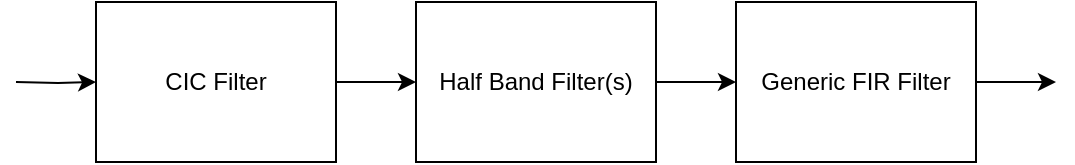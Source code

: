 <mxfile version="13.9.9" type="device" pages="5"><diagram id="bGhYp5uSxgzkxukVA7m_" name="canonical_pipeline"><mxGraphModel dx="1106" dy="980" grid="1" gridSize="10" guides="1" tooltips="1" connect="1" arrows="1" fold="1" page="1" pageScale="1" pageWidth="850" pageHeight="1100" math="0" shadow="0"><root><mxCell id="dDVvwrc1MV2AT8zHGi1p-0"/><mxCell id="dDVvwrc1MV2AT8zHGi1p-1" parent="dDVvwrc1MV2AT8zHGi1p-0"/><mxCell id="dDVvwrc1MV2AT8zHGi1p-5" value="" style="edgeStyle=orthogonalEdgeStyle;rounded=0;orthogonalLoop=1;jettySize=auto;html=1;" parent="dDVvwrc1MV2AT8zHGi1p-1" source="dDVvwrc1MV2AT8zHGi1p-2" target="dDVvwrc1MV2AT8zHGi1p-3" edge="1"><mxGeometry relative="1" as="geometry"/></mxCell><mxCell id="dDVvwrc1MV2AT8zHGi1p-2" value="CIC Filter" style="rounded=0;whiteSpace=wrap;html=1;" parent="dDVvwrc1MV2AT8zHGi1p-1" vertex="1"><mxGeometry x="120" y="160" width="120" height="80" as="geometry"/></mxCell><mxCell id="dDVvwrc1MV2AT8zHGi1p-6" value="" style="edgeStyle=orthogonalEdgeStyle;rounded=0;orthogonalLoop=1;jettySize=auto;html=1;" parent="dDVvwrc1MV2AT8zHGi1p-1" source="dDVvwrc1MV2AT8zHGi1p-3" target="dDVvwrc1MV2AT8zHGi1p-4" edge="1"><mxGeometry relative="1" as="geometry"/></mxCell><mxCell id="dDVvwrc1MV2AT8zHGi1p-3" value="Half Band Filter(s)" style="rounded=0;whiteSpace=wrap;html=1;" parent="dDVvwrc1MV2AT8zHGi1p-1" vertex="1"><mxGeometry x="280" y="160" width="120" height="80" as="geometry"/></mxCell><mxCell id="dDVvwrc1MV2AT8zHGi1p-4" value="Generic FIR Filter" style="rounded=0;whiteSpace=wrap;html=1;" parent="dDVvwrc1MV2AT8zHGi1p-1" vertex="1"><mxGeometry x="440" y="160" width="120" height="80" as="geometry"/></mxCell><mxCell id="dDVvwrc1MV2AT8zHGi1p-8" value="" style="edgeStyle=orthogonalEdgeStyle;rounded=0;orthogonalLoop=1;jettySize=auto;html=1;entryX=0;entryY=0.5;entryDx=0;entryDy=0;" parent="dDVvwrc1MV2AT8zHGi1p-1" target="dDVvwrc1MV2AT8zHGi1p-2" edge="1"><mxGeometry relative="1" as="geometry"><mxPoint x="80" y="200" as="sourcePoint"/><mxPoint x="130" y="310" as="targetPoint"/></mxGeometry></mxCell><mxCell id="dDVvwrc1MV2AT8zHGi1p-9" value="" style="edgeStyle=orthogonalEdgeStyle;rounded=0;orthogonalLoop=1;jettySize=auto;html=1;exitX=1;exitY=0.5;exitDx=0;exitDy=0;" parent="dDVvwrc1MV2AT8zHGi1p-1" source="dDVvwrc1MV2AT8zHGi1p-4" edge="1"><mxGeometry relative="1" as="geometry"><mxPoint x="90" y="210.0" as="sourcePoint"/><mxPoint x="600" y="200" as="targetPoint"/></mxGeometry></mxCell></root></mxGraphModel></diagram><diagram id="lD0qTYt0IsbZt3Z8cAdL" name="Page-1"><mxGraphModel dx="1106" dy="980" grid="1" gridSize="10" guides="1" tooltips="1" connect="1" arrows="1" fold="1" page="1" pageScale="1" pageWidth="850" pageHeight="1100" math="0" shadow="0"><root><mxCell id="0"/><mxCell id="1" parent="0"/><mxCell id="dzVUgfCYH1oyGhkZvB0B-139" value="" style="verticalLabelPosition=bottom;verticalAlign=top;html=1;shape=mxgraph.basic.polygon;polyCoords=[[0,0],[0.12,0],[0.12,1],[0,1],[0,1],[0,1],[0,0.75],[0,0.25]];polyline=0;strokeColor=#82b366;fillColor=#A6B5A5;" parent="1" vertex="1"><mxGeometry x="440.24" y="760" width="240" height="40" as="geometry"/></mxCell><mxCell id="dzVUgfCYH1oyGhkZvB0B-130" value="" style="verticalLabelPosition=bottom;verticalAlign=top;html=1;shape=mxgraph.basic.polygon;polyCoords=[[0,0],[1,0],[1,1],[1,1],[0,1],[0,1],[0,0.75],[0,0.25]];polyline=0;fillColor=#f8cecc;strokeColor=#b85450;" parent="1" vertex="1"><mxGeometry x="440" y="160" width="240" height="40" as="geometry"/></mxCell><mxCell id="dzVUgfCYH1oyGhkZvB0B-2" value="" style="endArrow=classic;html=1;exitX=0;exitY=1.001;exitDx=0;exitDy=0;exitPerimeter=0;" parent="1" source="dzVUgfCYH1oyGhkZvB0B-27" edge="1"><mxGeometry width="50" height="50" relative="1" as="geometry"><mxPoint x="160" y="80" as="sourcePoint"/><mxPoint x="720" y="80" as="targetPoint"/></mxGeometry></mxCell><mxCell id="dzVUgfCYH1oyGhkZvB0B-8" value="f&lt;span style=&quot;font-size: 10px&quot;&gt;pdm/2&lt;/span&gt;" style="text;html=1;strokeColor=none;fillColor=none;align=center;verticalAlign=middle;whiteSpace=wrap;rounded=0;" parent="1" vertex="1"><mxGeometry x="660" y="20" width="40" height="20" as="geometry"/></mxCell><mxCell id="dzVUgfCYH1oyGhkZvB0B-10" value="" style="endArrow=classic;html=1;" parent="1" edge="1"><mxGeometry width="50" height="50" relative="1" as="geometry"><mxPoint x="440" y="80" as="sourcePoint"/><mxPoint x="440" y="80" as="targetPoint"/></mxGeometry></mxCell><mxCell id="dzVUgfCYH1oyGhkZvB0B-11" value="f&lt;span style=&quot;font-size: 10px&quot;&gt;pb&lt;/span&gt;" style="text;html=1;strokeColor=none;fillColor=none;align=center;verticalAlign=middle;whiteSpace=wrap;rounded=0;" parent="1" vertex="1"><mxGeometry x="440" y="80" width="20" height="20" as="geometry"/></mxCell><mxCell id="dzVUgfCYH1oyGhkZvB0B-12" value="f&lt;span style=&quot;font-size: 10px&quot;&gt;sb&lt;/span&gt;" style="text;html=1;strokeColor=none;fillColor=none;align=center;verticalAlign=middle;whiteSpace=wrap;rounded=0;" parent="1" vertex="1"><mxGeometry x="460" y="80" width="20" height="20" as="geometry"/></mxCell><mxCell id="dzVUgfCYH1oyGhkZvB0B-15" value="" style="endArrow=none;dashed=1;html=1;dashPattern=1 3;strokeWidth=1;exitX=0.764;exitY=0.972;exitDx=0;exitDy=0;exitPerimeter=0;" parent="1" edge="1"><mxGeometry width="50" height="50" relative="1" as="geometry"><mxPoint x="679.76" y="84.44" as="sourcePoint"/><mxPoint x="680" y="35.56" as="targetPoint"/></mxGeometry></mxCell><mxCell id="dzVUgfCYH1oyGhkZvB0B-16" value="f&lt;span style=&quot;font-size: 10px&quot;&gt;pdm/6&lt;/span&gt;" style="text;html=1;strokeColor=none;fillColor=none;align=center;verticalAlign=middle;whiteSpace=wrap;rounded=0;" parent="1" vertex="1"><mxGeometry x="500" y="20" width="40" height="20" as="geometry"/></mxCell><mxCell id="dzVUgfCYH1oyGhkZvB0B-21" value="" style="endArrow=classic;html=1;strokeWidth=1;" parent="1" edge="1"><mxGeometry width="50" height="50" relative="1" as="geometry"><mxPoint x="440" y="80" as="sourcePoint"/><mxPoint x="440" y="20" as="targetPoint"/></mxGeometry></mxCell><mxCell id="dzVUgfCYH1oyGhkZvB0B-25" value="" style="verticalLabelPosition=bottom;verticalAlign=top;html=1;shape=mxgraph.basic.polygon;polyCoords=[[0,0],[0.92,0],[1,1],[1,1],[0,1],[0,1],[0,0.75],[0,0.25]];polyline=0;fillColor=#f8cecc;strokeColor=#b85450;" parent="1" vertex="1"><mxGeometry x="440" y="40" width="240" height="40" as="geometry"/></mxCell><mxCell id="dzVUgfCYH1oyGhkZvB0B-17" value="" style="endArrow=none;dashed=1;html=1;dashPattern=1 3;strokeWidth=1;exitX=0.764;exitY=0.972;exitDx=0;exitDy=0;exitPerimeter=0;" parent="1" edge="1"><mxGeometry width="50" height="50" relative="1" as="geometry"><mxPoint x="519.58" y="84.44" as="sourcePoint"/><mxPoint x="519.82" y="35.56" as="targetPoint"/></mxGeometry></mxCell><mxCell id="dzVUgfCYH1oyGhkZvB0B-31" value="f&lt;span style=&quot;font-size: 10px&quot;&gt;pdm/12&lt;/span&gt;" style="text;html=1;strokeColor=none;fillColor=none;align=center;verticalAlign=middle;whiteSpace=wrap;rounded=0;" parent="1" vertex="1"><mxGeometry x="460" y="20" width="40" height="20" as="geometry"/></mxCell><mxCell id="dzVUgfCYH1oyGhkZvB0B-33" value="" style="verticalLabelPosition=bottom;verticalAlign=top;html=1;shape=mxgraph.basic.polygon;polyCoords=[[0,0],[0.25,0],[0.33,1],[0,1],[0,1],[0,1],[0,0.75],[0,0.25]];polyline=0;fillColor=#ffe6cc;strokeColor=#d79b00;" parent="1" vertex="1"><mxGeometry x="440" y="40" width="240" height="40" as="geometry"/></mxCell><mxCell id="dzVUgfCYH1oyGhkZvB0B-27" value="" style="verticalLabelPosition=bottom;verticalAlign=top;html=1;shape=mxgraph.basic.polygon;polyCoords=[[0,0],[0.12,0],[0.12,1],[0,1],[0,1],[0,1],[0,0.75],[0,0.25]];polyline=0;fillColor=#d5e8d4;strokeColor=#82b366;" parent="1" vertex="1"><mxGeometry x="440" y="40" width="240" height="40" as="geometry"/></mxCell><mxCell id="dzVUgfCYH1oyGhkZvB0B-32" value="" style="endArrow=none;dashed=1;html=1;dashPattern=1 3;strokeWidth=1;exitX=0.764;exitY=0.972;exitDx=0;exitDy=0;exitPerimeter=0;" parent="1" edge="1"><mxGeometry width="50" height="50" relative="1" as="geometry"><mxPoint x="479.58" y="84.44" as="sourcePoint"/><mxPoint x="479.82" y="35.56" as="targetPoint"/></mxGeometry></mxCell><mxCell id="dzVUgfCYH1oyGhkZvB0B-48" value="" style="endArrow=classic;html=1;exitX=0;exitY=1.001;exitDx=0;exitDy=0;exitPerimeter=0;" parent="1" source="dzVUgfCYH1oyGhkZvB0B-60" edge="1"><mxGeometry width="50" height="50" relative="1" as="geometry"><mxPoint x="160" y="200" as="sourcePoint"/><mxPoint x="720" y="200" as="targetPoint"/></mxGeometry></mxCell><mxCell id="dzVUgfCYH1oyGhkZvB0B-49" value="f&lt;span style=&quot;font-size: 10px&quot;&gt;pdm/2&lt;/span&gt;" style="text;html=1;strokeColor=none;fillColor=none;align=center;verticalAlign=middle;whiteSpace=wrap;rounded=0;" parent="1" vertex="1"><mxGeometry x="660" y="200" width="40" height="20" as="geometry"/></mxCell><mxCell id="dzVUgfCYH1oyGhkZvB0B-50" value="" style="endArrow=classic;html=1;" parent="1" edge="1"><mxGeometry width="50" height="50" relative="1" as="geometry"><mxPoint x="440" y="200" as="sourcePoint"/><mxPoint x="440" y="200" as="targetPoint"/></mxGeometry></mxCell><mxCell id="dzVUgfCYH1oyGhkZvB0B-51" value="f&lt;span style=&quot;font-size: 10px&quot;&gt;pb&lt;/span&gt;" style="text;html=1;strokeColor=none;fillColor=none;align=center;verticalAlign=middle;whiteSpace=wrap;rounded=0;" parent="1" vertex="1"><mxGeometry x="440" y="200" width="20" height="20" as="geometry"/></mxCell><mxCell id="dzVUgfCYH1oyGhkZvB0B-52" value="f&lt;span style=&quot;font-size: 10px&quot;&gt;sb&lt;/span&gt;" style="text;html=1;strokeColor=none;fillColor=none;align=center;verticalAlign=middle;whiteSpace=wrap;rounded=0;" parent="1" vertex="1"><mxGeometry x="460" y="200" width="20" height="20" as="geometry"/></mxCell><mxCell id="dzVUgfCYH1oyGhkZvB0B-53" value="" style="endArrow=none;dashed=1;html=1;dashPattern=1 3;strokeWidth=1;exitX=0.764;exitY=0.972;exitDx=0;exitDy=0;exitPerimeter=0;" parent="1" edge="1"><mxGeometry width="50" height="50" relative="1" as="geometry"><mxPoint x="679.76" y="204.44" as="sourcePoint"/><mxPoint x="680" y="155.56" as="targetPoint"/></mxGeometry></mxCell><mxCell id="dzVUgfCYH1oyGhkZvB0B-55" value="" style="endArrow=classic;html=1;strokeWidth=1;" parent="1" edge="1"><mxGeometry width="50" height="50" relative="1" as="geometry"><mxPoint x="440" y="200" as="sourcePoint"/><mxPoint x="440" y="140" as="targetPoint"/></mxGeometry></mxCell><mxCell id="dzVUgfCYH1oyGhkZvB0B-56" value="" style="verticalLabelPosition=bottom;verticalAlign=top;html=1;shape=mxgraph.basic.polygon;polyCoords=[[0,0],[1,0],[1,1],[0.12,1],[0,1],[0,1],[0,0.75],[0,0.25]];polyline=0;strokeColor=#b85450;fillColor=#C9A7A6;" parent="1" vertex="1"><mxGeometry x="440" y="450" width="240" height="40" as="geometry"/></mxCell><mxCell id="dzVUgfCYH1oyGhkZvB0B-60" value="" style="verticalLabelPosition=bottom;verticalAlign=top;html=1;shape=mxgraph.basic.polygon;polyCoords=[[0,0],[0.12,0],[0.12,1],[0,1],[0,1],[0,1],[0,0.75],[0,0.25]];polyline=0;fillColor=#d5e8d4;strokeColor=#82b366;" parent="1" vertex="1"><mxGeometry x="440" y="160" width="240" height="40" as="geometry"/></mxCell><mxCell id="dzVUgfCYH1oyGhkZvB0B-63" value="" style="endArrow=classic;html=1;exitX=0;exitY=1.001;exitDx=0;exitDy=0;exitPerimeter=0;" parent="1" source="dzVUgfCYH1oyGhkZvB0B-75" edge="1"><mxGeometry width="50" height="50" relative="1" as="geometry"><mxPoint x="160" y="340" as="sourcePoint"/><mxPoint x="720" y="340" as="targetPoint"/></mxGeometry></mxCell><mxCell id="dzVUgfCYH1oyGhkZvB0B-65" value="" style="endArrow=classic;html=1;" parent="1" edge="1"><mxGeometry width="50" height="50" relative="1" as="geometry"><mxPoint x="440" y="340" as="sourcePoint"/><mxPoint x="440" y="340" as="targetPoint"/></mxGeometry></mxCell><mxCell id="dzVUgfCYH1oyGhkZvB0B-66" value="f&lt;span style=&quot;font-size: 10px&quot;&gt;pb&lt;/span&gt;" style="text;html=1;strokeColor=none;fillColor=none;align=center;verticalAlign=middle;whiteSpace=wrap;rounded=0;" parent="1" vertex="1"><mxGeometry x="440" y="340" width="20" height="20" as="geometry"/></mxCell><mxCell id="dzVUgfCYH1oyGhkZvB0B-67" value="f&lt;span style=&quot;font-size: 10px&quot;&gt;sb&lt;/span&gt;" style="text;html=1;strokeColor=none;fillColor=none;align=center;verticalAlign=middle;whiteSpace=wrap;rounded=0;" parent="1" vertex="1"><mxGeometry x="460" y="340" width="20" height="20" as="geometry"/></mxCell><mxCell id="dzVUgfCYH1oyGhkZvB0B-70" value="" style="endArrow=classic;html=1;strokeWidth=1;entryX=0;entryY=1;entryDx=0;entryDy=0;" parent="1" target="dzVUgfCYH1oyGhkZvB0B-78" edge="1"><mxGeometry width="50" height="50" relative="1" as="geometry"><mxPoint x="440" y="340" as="sourcePoint"/><mxPoint x="440" y="280" as="targetPoint"/></mxGeometry></mxCell><mxCell id="dzVUgfCYH1oyGhkZvB0B-73" value="f&lt;span style=&quot;font-size: 10px&quot;&gt;pdm/12&lt;/span&gt;" style="text;html=1;strokeColor=none;fillColor=none;align=center;verticalAlign=middle;whiteSpace=wrap;rounded=0;" parent="1" vertex="1"><mxGeometry x="460" y="270" width="40" height="20" as="geometry"/></mxCell><mxCell id="dzVUgfCYH1oyGhkZvB0B-75" value="" style="verticalLabelPosition=bottom;verticalAlign=top;html=1;shape=mxgraph.basic.polygon;polyCoords=[[0,0],[0.04,0],[0.12,1],[0,1],[0,1],[0,1],[0,0.75],[0,0.25]];polyline=0;fillColor=#d5e8d4;strokeColor=#82b366;" parent="1" vertex="1"><mxGeometry x="440" y="300" width="240" height="40" as="geometry"/></mxCell><mxCell id="dzVUgfCYH1oyGhkZvB0B-76" value="" style="endArrow=none;dashed=1;html=1;dashPattern=1 3;strokeWidth=1;exitX=0.764;exitY=0.972;exitDx=0;exitDy=0;exitPerimeter=0;" parent="1" edge="1"><mxGeometry width="50" height="50" relative="1" as="geometry"><mxPoint x="479.6" y="340.0" as="sourcePoint"/><mxPoint x="479.84" y="291.12" as="targetPoint"/></mxGeometry></mxCell><mxCell id="dzVUgfCYH1oyGhkZvB0B-77" value="What we start with" style="text;html=1;strokeColor=none;fillColor=none;align=center;verticalAlign=middle;whiteSpace=wrap;rounded=0;" parent="1" vertex="1"><mxGeometry x="440" y="120" width="240" height="20" as="geometry"/></mxCell><mxCell id="dzVUgfCYH1oyGhkZvB0B-78" value="What we want to end up with" style="text;html=1;strokeColor=none;fillColor=none;align=center;verticalAlign=middle;whiteSpace=wrap;rounded=0;" parent="1" vertex="1"><mxGeometry x="440" y="250" width="240" height="20" as="geometry"/></mxCell><mxCell id="dzVUgfCYH1oyGhkZvB0B-79" value="" style="endArrow=classic;html=1;exitX=0;exitY=1.001;exitDx=0;exitDy=0;exitPerimeter=0;" parent="1" source="dzVUgfCYH1oyGhkZvB0B-91" edge="1"><mxGeometry width="50" height="50" relative="1" as="geometry"><mxPoint x="160" y="650" as="sourcePoint"/><mxPoint x="720" y="650" as="targetPoint"/></mxGeometry></mxCell><mxCell id="dzVUgfCYH1oyGhkZvB0B-81" value="" style="endArrow=classic;html=1;" parent="1" edge="1"><mxGeometry width="50" height="50" relative="1" as="geometry"><mxPoint x="440" y="650" as="sourcePoint"/><mxPoint x="440" y="650" as="targetPoint"/></mxGeometry></mxCell><mxCell id="dzVUgfCYH1oyGhkZvB0B-86" value="" style="endArrow=classic;html=1;strokeWidth=1;" parent="1" edge="1"><mxGeometry width="50" height="50" relative="1" as="geometry"><mxPoint x="440" y="650" as="sourcePoint"/><mxPoint x="440" y="580" as="targetPoint"/></mxGeometry></mxCell><mxCell id="dzVUgfCYH1oyGhkZvB0B-88" value="" style="endArrow=none;dashed=1;html=1;dashPattern=1 3;strokeWidth=1;exitX=0.764;exitY=0.972;exitDx=0;exitDy=0;exitPerimeter=0;entryX=0.5;entryY=1;entryDx=0;entryDy=0;" parent="1" target="dzVUgfCYH1oyGhkZvB0B-129" edge="1"><mxGeometry width="50" height="50" relative="1" as="geometry"><mxPoint x="519.76" y="650.0" as="sourcePoint"/><mxPoint x="520.0" y="601.12" as="targetPoint"/></mxGeometry></mxCell><mxCell id="dzVUgfCYH1oyGhkZvB0B-91" value="" style="verticalLabelPosition=bottom;verticalAlign=top;html=1;shape=mxgraph.basic.polygon;polyCoords=[[0,0],[0.12,0],[0.12,1],[0,1],[0,1],[0,1],[0,0.75],[0,0.25]];polyline=0;fillColor=#d5e8d4;strokeColor=#82b366;" parent="1" vertex="1"><mxGeometry x="440" y="610" width="240" height="40" as="geometry"/></mxCell><mxCell id="dzVUgfCYH1oyGhkZvB0B-93" value="" style="verticalLabelPosition=bottom;verticalAlign=top;html=1;shape=mxgraph.basic.polygon;polyCoords=[[0,0],[0.21,0.5],[0.21,1],[0,1],[0,1],[0,1],[0,0.75],[0,0.25]];polyline=0;fillColor=#f8cecc;strokeColor=#b85450;" parent="1" vertex="1"><mxGeometry x="470" y="610" width="240" height="40" as="geometry"/></mxCell><mxCell id="dzVUgfCYH1oyGhkZvB0B-94" value="" style="endArrow=classic;html=1;exitX=0;exitY=1.001;exitDx=0;exitDy=0;exitPerimeter=0;" parent="1" source="dzVUgfCYH1oyGhkZvB0B-102" edge="1"><mxGeometry width="50" height="50" relative="1" as="geometry"><mxPoint x="160" y="490" as="sourcePoint"/><mxPoint x="720" y="490" as="targetPoint"/></mxGeometry></mxCell><mxCell id="dzVUgfCYH1oyGhkZvB0B-95" value="f&lt;span style=&quot;font-size: 10px&quot;&gt;&lt;sub&gt;pdm/2&lt;/sub&gt;&lt;/span&gt;" style="text;html=1;strokeColor=none;fillColor=none;align=center;verticalAlign=middle;whiteSpace=wrap;rounded=0;" parent="1" vertex="1"><mxGeometry x="660" y="410" width="40" height="20" as="geometry"/></mxCell><mxCell id="dzVUgfCYH1oyGhkZvB0B-96" value="" style="endArrow=classic;html=1;" parent="1" edge="1"><mxGeometry width="50" height="50" relative="1" as="geometry"><mxPoint x="440" y="490" as="sourcePoint"/><mxPoint x="440" y="490" as="targetPoint"/></mxGeometry></mxCell><mxCell id="dzVUgfCYH1oyGhkZvB0B-97" value="f&lt;span style=&quot;font-size: 10px&quot;&gt;&lt;sub&gt;pb&lt;/sub&gt;&lt;/span&gt;" style="text;html=1;strokeColor=none;fillColor=none;align=center;verticalAlign=middle;whiteSpace=wrap;rounded=0;" parent="1" vertex="1"><mxGeometry x="440" y="490" width="20" height="20" as="geometry"/></mxCell><mxCell id="dzVUgfCYH1oyGhkZvB0B-98" value="f&lt;span style=&quot;font-size: 10px&quot;&gt;&lt;sub&gt;sb&lt;/sub&gt;&lt;/span&gt;" style="text;html=1;strokeColor=none;fillColor=none;align=center;verticalAlign=middle;whiteSpace=wrap;rounded=0;" parent="1" vertex="1"><mxGeometry x="460" y="490" width="20" height="20" as="geometry"/></mxCell><mxCell id="dzVUgfCYH1oyGhkZvB0B-99" value="" style="endArrow=none;dashed=1;html=1;dashPattern=1 3;strokeWidth=1;exitX=0.764;exitY=0.972;exitDx=0;exitDy=0;exitPerimeter=0;entryX=0.5;entryY=1;entryDx=0;entryDy=0;" parent="1" target="dzVUgfCYH1oyGhkZvB0B-95" edge="1"><mxGeometry width="50" height="50" relative="1" as="geometry"><mxPoint x="679.76" y="490.0" as="sourcePoint"/><mxPoint x="680" y="441.12" as="targetPoint"/></mxGeometry></mxCell><mxCell id="dzVUgfCYH1oyGhkZvB0B-100" value="" style="endArrow=classic;html=1;strokeWidth=1;" parent="1" edge="1"><mxGeometry width="50" height="50" relative="1" as="geometry"><mxPoint x="440" y="490" as="sourcePoint"/><mxPoint x="440" y="420" as="targetPoint"/></mxGeometry></mxCell><mxCell id="dzVUgfCYH1oyGhkZvB0B-101" value="" style="verticalLabelPosition=bottom;verticalAlign=top;html=1;shape=mxgraph.basic.polygon;polyCoords=[[0,0],[0.12,0],[0.54,1],[0.12,1],[0,1],[0,1],[0,0.75],[0,0.25]];polyline=0;fillColor=#f8cecc;strokeColor=#b85450;" parent="1" vertex="1"><mxGeometry x="440" y="450" width="240" height="40" as="geometry"/></mxCell><mxCell id="dzVUgfCYH1oyGhkZvB0B-102" value="" style="verticalLabelPosition=bottom;verticalAlign=top;html=1;shape=mxgraph.basic.polygon;polyCoords=[[0,0],[0.12,0],[0.12,1],[0,1],[0,1],[0,1],[0,0.75],[0,0.25]];polyline=0;fillColor=#d5e8d4;strokeColor=#82b366;" parent="1" vertex="1"><mxGeometry x="440" y="450" width="240" height="40" as="geometry"/></mxCell><mxCell id="dzVUgfCYH1oyGhkZvB0B-103" value="Filter for /3 decimation" style="text;html=1;strokeColor=none;fillColor=none;align=center;verticalAlign=middle;whiteSpace=wrap;rounded=0;" parent="1" vertex="1"><mxGeometry x="440" y="380" width="240" height="20" as="geometry"/></mxCell><mxCell id="dzVUgfCYH1oyGhkZvB0B-104" value="" style="endArrow=none;dashed=1;html=1;dashPattern=1 3;strokeWidth=1;exitX=0.764;exitY=0.972;exitDx=0;exitDy=0;exitPerimeter=0;entryX=0.5;entryY=1;entryDx=0;entryDy=0;" parent="1" target="dzVUgfCYH1oyGhkZvB0B-111" edge="1"><mxGeometry width="50" height="50" relative="1" as="geometry"><mxPoint x="519.8" y="490.0" as="sourcePoint"/><mxPoint x="520.04" y="441.12" as="targetPoint"/></mxGeometry></mxCell><mxCell id="dzVUgfCYH1oyGhkZvB0B-105" value="" style="endArrow=none;dashed=1;html=1;dashPattern=1 3;strokeWidth=1;exitX=0.764;exitY=0.972;exitDx=0;exitDy=0;exitPerimeter=0;entryX=0.5;entryY=1;entryDx=0;entryDy=0;" parent="1" target="dzVUgfCYH1oyGhkZvB0B-110" edge="1"><mxGeometry width="50" height="50" relative="1" as="geometry"><mxPoint x="600.0" y="490.0" as="sourcePoint"/><mxPoint x="600.24" y="441.12" as="targetPoint"/></mxGeometry></mxCell><mxCell id="dzVUgfCYH1oyGhkZvB0B-106" value="" style="endArrow=classicThin;startArrow=classicThin;html=1;strokeColor=#000000;strokeWidth=1;startFill=1;endFill=1;" parent="1" edge="1"><mxGeometry width="50" height="50" relative="1" as="geometry"><mxPoint x="440" y="440" as="sourcePoint"/><mxPoint x="470" y="440" as="targetPoint"/></mxGeometry></mxCell><mxCell id="dzVUgfCYH1oyGhkZvB0B-107" value="" style="endArrow=none;dashed=1;html=1;dashPattern=1 1;strokeWidth=1;exitX=0.764;exitY=0.972;exitDx=0;exitDy=0;exitPerimeter=0;" parent="1" edge="1"><mxGeometry width="50" height="50" relative="1" as="geometry"><mxPoint x="469.72" y="490.0" as="sourcePoint"/><mxPoint x="470" y="430" as="targetPoint"/></mxGeometry></mxCell><mxCell id="dzVUgfCYH1oyGhkZvB0B-108" value="" style="endArrow=none;dashed=1;html=1;dashPattern=1 1;strokeWidth=1;exitX=0.764;exitY=0.972;exitDx=0;exitDy=0;exitPerimeter=0;entryX=0.125;entryY=1;entryDx=0;entryDy=0;entryPerimeter=0;" parent="1" edge="1"><mxGeometry width="50" height="50" relative="1" as="geometry"><mxPoint x="570.0" y="490.0" as="sourcePoint"/><mxPoint x="570.28" y="430" as="targetPoint"/></mxGeometry></mxCell><mxCell id="dzVUgfCYH1oyGhkZvB0B-109" value="" style="endArrow=classicThin;startArrow=classicThin;html=1;strokeColor=#000000;strokeWidth=1;startFill=1;endFill=1;" parent="1" edge="1"><mxGeometry width="50" height="50" relative="1" as="geometry"><mxPoint x="570" y="440" as="sourcePoint"/><mxPoint x="600" y="440" as="targetPoint"/></mxGeometry></mxCell><mxCell id="dzVUgfCYH1oyGhkZvB0B-110" value="f&lt;span style=&quot;font-size: 10px&quot;&gt;&lt;sub&gt;pdm/3&lt;/sub&gt;&lt;/span&gt;" style="text;html=1;strokeColor=none;fillColor=none;align=center;verticalAlign=middle;whiteSpace=wrap;rounded=0;" parent="1" vertex="1"><mxGeometry x="580" y="410" width="40" height="20" as="geometry"/></mxCell><mxCell id="dzVUgfCYH1oyGhkZvB0B-111" value="f&lt;span style=&quot;font-size: 10px&quot;&gt;&lt;sub&gt;pdm/6&lt;/sub&gt;&lt;/span&gt;" style="text;html=1;strokeColor=none;fillColor=none;align=center;verticalAlign=middle;whiteSpace=wrap;rounded=0;" parent="1" vertex="1"><mxGeometry x="500" y="410" width="40" height="20" as="geometry"/></mxCell><mxCell id="dzVUgfCYH1oyGhkZvB0B-113" value="" style="verticalLabelPosition=bottom;verticalAlign=top;html=1;shape=mxgraph.basic.polygon;polyCoords=[[0,0],[0.21,0],[0.21,0.5],[0,0],[0,0],[0,0],[0,0],[0,0]];polyline=0;fillColor=#f8cecc;strokeColor=#b85450;flipV=1;" parent="1" vertex="1"><mxGeometry x="470" y="570" width="240" height="40" as="geometry"/></mxCell><mxCell id="dzVUgfCYH1oyGhkZvB0B-114" value="/3 decimation" style="text;html=1;strokeColor=none;fillColor=none;align=center;verticalAlign=middle;whiteSpace=wrap;rounded=0;" parent="1" vertex="1"><mxGeometry x="440" y="540" width="240" height="20" as="geometry"/></mxCell><mxCell id="dzVUgfCYH1oyGhkZvB0B-116" value="" style="endArrow=classic;html=1;exitX=0;exitY=1.001;exitDx=0;exitDy=0;exitPerimeter=0;" parent="1" source="dzVUgfCYH1oyGhkZvB0B-120" edge="1"><mxGeometry width="50" height="50" relative="1" as="geometry"><mxPoint x="160.24" y="800" as="sourcePoint"/><mxPoint x="720.24" y="800" as="targetPoint"/></mxGeometry></mxCell><mxCell id="dzVUgfCYH1oyGhkZvB0B-117" value="" style="endArrow=classic;html=1;" parent="1" edge="1"><mxGeometry width="50" height="50" relative="1" as="geometry"><mxPoint x="440.24" y="800" as="sourcePoint"/><mxPoint x="440.24" y="800" as="targetPoint"/></mxGeometry></mxCell><mxCell id="dzVUgfCYH1oyGhkZvB0B-118" value="" style="endArrow=classic;html=1;strokeWidth=1;" parent="1" edge="1"><mxGeometry width="50" height="50" relative="1" as="geometry"><mxPoint x="440.24" y="800" as="sourcePoint"/><mxPoint x="440.24" y="730" as="targetPoint"/></mxGeometry></mxCell><mxCell id="dzVUgfCYH1oyGhkZvB0B-120" value="" style="verticalLabelPosition=bottom;verticalAlign=top;html=1;shape=mxgraph.basic.polygon;polyCoords=[[0,0],[0.04,0],[0.12,1],[0,1],[0,1],[0,1],[0,0.75],[0,0.25]];polyline=0;fillColor=#d5e8d4;strokeColor=#82b366;" parent="1" vertex="1"><mxGeometry x="440.24" y="760" width="240" height="40" as="geometry"/></mxCell><mxCell id="dzVUgfCYH1oyGhkZvB0B-121" value="" style="verticalLabelPosition=bottom;verticalAlign=top;html=1;shape=mxgraph.basic.polygon;polyCoords=[[0,0],[0.21,0],[0.21,1],[0,1],[0,1],[0,1],[0,0.75],[0,0.25]];polyline=0;strokeColor=#b85450;fillColor=#C9A7A6;" parent="1" vertex="1"><mxGeometry x="470.24" y="760" width="240" height="40" as="geometry"/></mxCell><mxCell id="dzVUgfCYH1oyGhkZvB0B-123" value="" style="endArrow=none;html=1;strokeColor=#000000;strokeWidth=1;jumpStyle=none;rounded=0;" parent="1" edge="1"><mxGeometry width="50" height="50" relative="1" as="geometry"><mxPoint x="439" y="450" as="sourcePoint"/><mxPoint x="570" y="490" as="targetPoint"/><Array as="points"><mxPoint x="470" y="450"/></Array></mxGeometry></mxCell><mxCell id="dzVUgfCYH1oyGhkZvB0B-125" value="f&lt;sub&gt;pdm/3&lt;/sub&gt;-f&lt;span style=&quot;font-size: 10px&quot;&gt;&lt;sub&gt;sb&lt;/sub&gt;&lt;/span&gt;" style="text;html=1;strokeColor=none;fillColor=none;align=center;verticalAlign=middle;whiteSpace=wrap;rounded=0;" parent="1" vertex="1"><mxGeometry x="540" y="490" width="60" height="20" as="geometry"/></mxCell><mxCell id="dzVUgfCYH1oyGhkZvB0B-126" value="" style="endArrow=classic;html=1;dashed=1;strokeColor=#000000;strokeWidth=1;exitX=0.375;exitY=0.75;exitDx=0;exitDy=0;exitPerimeter=0;" parent="1" source="dzVUgfCYH1oyGhkZvB0B-101" edge="1"><mxGeometry width="50" height="50" relative="1" as="geometry"><mxPoint x="540" y="500" as="sourcePoint"/><mxPoint x="498" y="590" as="targetPoint"/></mxGeometry></mxCell><mxCell id="dzVUgfCYH1oyGhkZvB0B-127" value="f&lt;span style=&quot;font-size: 10px&quot;&gt;&lt;sub&gt;pb&lt;/sub&gt;&lt;/span&gt;" style="text;html=1;strokeColor=none;fillColor=none;align=center;verticalAlign=middle;whiteSpace=wrap;rounded=0;" parent="1" vertex="1"><mxGeometry x="440" y="650" width="20" height="20" as="geometry"/></mxCell><mxCell id="dzVUgfCYH1oyGhkZvB0B-128" value="f&lt;span style=&quot;font-size: 10px&quot;&gt;&lt;sub&gt;sb&lt;/sub&gt;&lt;/span&gt;" style="text;html=1;strokeColor=none;fillColor=none;align=center;verticalAlign=middle;whiteSpace=wrap;rounded=0;" parent="1" vertex="1"><mxGeometry x="460" y="650" width="20" height="20" as="geometry"/></mxCell><mxCell id="dzVUgfCYH1oyGhkZvB0B-129" value="f&lt;span style=&quot;font-size: 10px&quot;&gt;&lt;sub&gt;pdm/6&lt;/sub&gt;&lt;/span&gt;" style="text;html=1;strokeColor=none;fillColor=none;align=center;verticalAlign=middle;whiteSpace=wrap;rounded=0;" parent="1" vertex="1"><mxGeometry x="500" y="560" width="40" height="20" as="geometry"/></mxCell><mxCell id="dzVUgfCYH1oyGhkZvB0B-131" value="f&lt;span style=&quot;font-size: 10px&quot;&gt;&lt;sub&gt;pb&lt;/sub&gt;&lt;/span&gt;" style="text;html=1;strokeColor=none;fillColor=none;align=center;verticalAlign=middle;whiteSpace=wrap;rounded=0;" parent="1" vertex="1"><mxGeometry x="440.24" y="800" width="20" height="20" as="geometry"/></mxCell><mxCell id="dzVUgfCYH1oyGhkZvB0B-132" value="f&lt;span style=&quot;font-size: 10px&quot;&gt;&lt;sub&gt;sb&lt;/sub&gt;&lt;/span&gt;" style="text;html=1;strokeColor=none;fillColor=none;align=center;verticalAlign=middle;whiteSpace=wrap;rounded=0;" parent="1" vertex="1"><mxGeometry x="460.24" y="800" width="20" height="20" as="geometry"/></mxCell><mxCell id="dzVUgfCYH1oyGhkZvB0B-133" value="" style="endArrow=none;dashed=1;html=1;dashPattern=1 3;strokeWidth=1;exitX=0.764;exitY=0.972;exitDx=0;exitDy=0;exitPerimeter=0;" parent="1" edge="1"><mxGeometry width="50" height="50" relative="1" as="geometry"><mxPoint x="520.0" y="800.0" as="sourcePoint"/><mxPoint x="520.24" y="740" as="targetPoint"/></mxGeometry></mxCell><mxCell id="dzVUgfCYH1oyGhkZvB0B-134" value="f&lt;span style=&quot;font-size: 10px&quot;&gt;&lt;sub&gt;pdm/6&lt;/sub&gt;&lt;/span&gt;" style="text;html=1;strokeColor=none;fillColor=none;align=center;verticalAlign=middle;whiteSpace=wrap;rounded=0;" parent="1" vertex="1"><mxGeometry x="500.24" y="720" width="40" height="20" as="geometry"/></mxCell><mxCell id="dzVUgfCYH1oyGhkZvB0B-137" value="" style="endArrow=none;dashed=1;html=1;dashPattern=1 3;strokeWidth=1;exitX=0.764;exitY=0.972;exitDx=0;exitDy=0;exitPerimeter=0;" parent="1" edge="1"><mxGeometry width="50" height="50" relative="1" as="geometry"><mxPoint x="480.0" y="800.0" as="sourcePoint"/><mxPoint x="480.24" y="740" as="targetPoint"/></mxGeometry></mxCell><mxCell id="dzVUgfCYH1oyGhkZvB0B-138" value="f&lt;span style=&quot;font-size: 10px&quot;&gt;&lt;sub&gt;pdm/12&lt;/sub&gt;&lt;/span&gt;" style="text;html=1;strokeColor=none;fillColor=none;align=center;verticalAlign=middle;whiteSpace=wrap;rounded=0;" parent="1" vertex="1"><mxGeometry x="460.24" y="720" width="40" height="20" as="geometry"/></mxCell><mxCell id="dzVUgfCYH1oyGhkZvB0B-140" value="" style="endArrow=none;html=1;strokeColor=#000000;strokeWidth=1;entryX=-0.001;entryY=0.001;entryDx=0;entryDy=0;entryPerimeter=0;rounded=0;exitX=0.211;exitY=1;exitDx=0;exitDy=0;exitPerimeter=0;" parent="1" source="dzVUgfCYH1oyGhkZvB0B-121" target="dzVUgfCYH1oyGhkZvB0B-120" edge="1"><mxGeometry width="50" height="50" relative="1" as="geometry"><mxPoint x="510.24" y="810" as="sourcePoint"/><mxPoint x="380.24" y="750" as="targetPoint"/><Array as="points"><mxPoint x="470.24" y="800"/><mxPoint x="450.24" y="760"/></Array></mxGeometry></mxCell><mxCell id="dzVUgfCYH1oyGhkZvB0B-143" value="Filter for /2 decimaton" style="text;html=1;strokeColor=none;fillColor=none;align=center;verticalAlign=middle;whiteSpace=wrap;rounded=0;" parent="1" vertex="1"><mxGeometry x="440.24" y="700" width="240" height="20" as="geometry"/></mxCell><mxCell id="dzVUgfCYH1oyGhkZvB0B-144" value="" style="endArrow=classic;html=1;exitX=0;exitY=1.001;exitDx=0;exitDy=0;exitPerimeter=0;" parent="1" source="dzVUgfCYH1oyGhkZvB0B-148" edge="1"><mxGeometry width="50" height="50" relative="1" as="geometry"><mxPoint x="160" y="960" as="sourcePoint"/><mxPoint x="720" y="960" as="targetPoint"/></mxGeometry></mxCell><mxCell id="dzVUgfCYH1oyGhkZvB0B-145" value="" style="endArrow=classic;html=1;" parent="1" edge="1"><mxGeometry width="50" height="50" relative="1" as="geometry"><mxPoint x="440" y="960" as="sourcePoint"/><mxPoint x="440" y="960" as="targetPoint"/></mxGeometry></mxCell><mxCell id="dzVUgfCYH1oyGhkZvB0B-146" value="" style="endArrow=classic;html=1;strokeWidth=1;entryX=0;entryY=1;entryDx=0;entryDy=0;" parent="1" target="dzVUgfCYH1oyGhkZvB0B-150" edge="1"><mxGeometry width="50" height="50" relative="1" as="geometry"><mxPoint x="440" y="960" as="sourcePoint"/><mxPoint x="440" y="900" as="targetPoint"/></mxGeometry></mxCell><mxCell id="dzVUgfCYH1oyGhkZvB0B-147" value="f&lt;span style=&quot;font-size: 10px&quot;&gt;pdm/12&lt;/span&gt;" style="text;html=1;strokeColor=none;fillColor=none;align=center;verticalAlign=middle;whiteSpace=wrap;rounded=0;" parent="1" vertex="1"><mxGeometry x="460" y="890" width="40" height="20" as="geometry"/></mxCell><mxCell id="dzVUgfCYH1oyGhkZvB0B-148" value="" style="verticalLabelPosition=bottom;verticalAlign=top;html=1;shape=mxgraph.basic.polygon;polyCoords=[[0,0],[0.04,0],[0.12,1],[0,1],[0,1],[0,1],[0,0.75],[0,0.25]];polyline=0;fillColor=#d5e8d4;strokeColor=#82b366;" parent="1" vertex="1"><mxGeometry x="440" y="920" width="240" height="40" as="geometry"/></mxCell><mxCell id="dzVUgfCYH1oyGhkZvB0B-149" value="" style="endArrow=none;dashed=1;html=1;dashPattern=1 3;strokeWidth=1;exitX=0.764;exitY=0.972;exitDx=0;exitDy=0;exitPerimeter=0;" parent="1" edge="1"><mxGeometry width="50" height="50" relative="1" as="geometry"><mxPoint x="479.6" y="960.0" as="sourcePoint"/><mxPoint x="479.84" y="911.12" as="targetPoint"/></mxGeometry></mxCell><mxCell id="dzVUgfCYH1oyGhkZvB0B-150" value="/2 decimation" style="text;html=1;strokeColor=none;fillColor=none;align=center;verticalAlign=middle;whiteSpace=wrap;rounded=0;" parent="1" vertex="1"><mxGeometry x="440" y="870" width="240" height="20" as="geometry"/></mxCell></root></mxGraphModel></diagram><diagram name="all_filter_operations" id="GYGNa4yiZ8HMGAenWmvM"><mxGraphModel dx="215" dy="1290" grid="1" gridSize="10" guides="1" tooltips="1" connect="1" arrows="1" fold="1" page="1" pageScale="1" pageWidth="850" pageHeight="1100" math="0" shadow="0"><root><mxCell id="WHGhddUYsVfekama5mmd-0"/><mxCell id="WHGhddUYsVfekama5mmd-1" parent="WHGhddUYsVfekama5mmd-0"/><mxCell id="WHGhddUYsVfekama5mmd-103" value="" style="verticalLabelPosition=bottom;verticalAlign=top;html=1;shape=mxgraph.basic.polygon;polyCoords=[[0,0],[1,0],[1,1],[1,1],[0,1],[0,1],[0,0.75],[0,0.25]];polyline=0;fillColor=#f8cecc;strokeColor=#b85450;" vertex="1" parent="WHGhddUYsVfekama5mmd-1"><mxGeometry x="440.24" y="20" width="199.76" height="40" as="geometry"/></mxCell><mxCell id="WHGhddUYsVfekama5mmd-5" value="&lt;span style=&quot;font-size: 10px&quot;&gt;1152&lt;br&gt;&lt;/span&gt;" style="text;html=1;strokeColor=none;fillColor=none;align=center;verticalAlign=middle;whiteSpace=wrap;rounded=0;" vertex="1" parent="WHGhddUYsVfekama5mmd-1"><mxGeometry x="680" y="60" width="40" height="20" as="geometry"/></mxCell><mxCell id="WHGhddUYsVfekama5mmd-6" value="" style="endArrow=classic;html=1;" edge="1" parent="WHGhddUYsVfekama5mmd-1"><mxGeometry width="50" height="50" relative="1" as="geometry"><mxPoint x="440" y="60" as="sourcePoint"/><mxPoint x="440" y="60" as="targetPoint"/></mxGeometry></mxCell><mxCell id="WHGhddUYsVfekama5mmd-7" value="&lt;font style=&quot;font-size: 10px&quot;&gt;6&lt;/font&gt;" style="text;html=1;strokeColor=none;fillColor=none;align=center;verticalAlign=middle;whiteSpace=wrap;rounded=0;" vertex="1" parent="WHGhddUYsVfekama5mmd-1"><mxGeometry x="440" y="60" width="20" height="20" as="geometry"/></mxCell><mxCell id="WHGhddUYsVfekama5mmd-8" value="&lt;font style=&quot;font-size: 10px&quot;&gt;10&lt;/font&gt;" style="text;html=1;strokeColor=none;fillColor=none;align=center;verticalAlign=middle;whiteSpace=wrap;rounded=0;" vertex="1" parent="WHGhddUYsVfekama5mmd-1"><mxGeometry x="454" y="60" width="20" height="20" as="geometry"/></mxCell><mxCell id="WHGhddUYsVfekama5mmd-12" value="" style="verticalLabelPosition=bottom;verticalAlign=top;html=1;shape=mxgraph.basic.polygon;polyCoords=[[0,0],[0.77,0],[1,1],[1,1],[0,1],[0,1],[0,0.75],[0,0.25]];polyline=0;fillColor=#f8cecc;strokeColor=#b85450;" vertex="1" parent="WHGhddUYsVfekama5mmd-1"><mxGeometry x="660" y="20" width="40" height="40" as="geometry"/></mxCell><mxCell id="WHGhddUYsVfekama5mmd-13" value="" style="endArrow=none;dashed=1;html=1;dashPattern=1 3;strokeWidth=1;exitX=0.764;exitY=0.972;exitDx=0;exitDy=0;exitPerimeter=0;" edge="1" parent="WHGhddUYsVfekama5mmd-1"><mxGeometry width="50" height="50" relative="1" as="geometry"><mxPoint x="460.48" y="64.44" as="sourcePoint"/><mxPoint x="460.72" y="15.56" as="targetPoint"/></mxGeometry></mxCell><mxCell id="WHGhddUYsVfekama5mmd-16" value="" style="verticalLabelPosition=bottom;verticalAlign=top;html=1;shape=mxgraph.basic.polygon;polyCoords=[[0,0],[0.04,0],[0.08,1],[0,1],[0,1],[0,1],[0,0.75],[0,0.25]];polyline=0;fillColor=#d5e8d4;strokeColor=#82b366;" vertex="1" parent="WHGhddUYsVfekama5mmd-1"><mxGeometry x="440" y="20" width="240" height="40" as="geometry"/></mxCell><mxCell id="WHGhddUYsVfekama5mmd-17" value="" style="endArrow=none;dashed=1;html=1;dashPattern=1 3;strokeWidth=1;exitX=0.764;exitY=0.972;exitDx=0;exitDy=0;exitPerimeter=0;" edge="1" parent="WHGhddUYsVfekama5mmd-1"><mxGeometry width="50" height="50" relative="1" as="geometry"><mxPoint x="450.07" y="64.44" as="sourcePoint"/><mxPoint x="450.31" y="15.56" as="targetPoint"/></mxGeometry></mxCell><mxCell id="WHGhddUYsVfekama5mmd-35" value="What we start with" style="text;html=1;strokeColor=none;fillColor=none;align=center;verticalAlign=middle;whiteSpace=wrap;rounded=0;" vertex="1" parent="WHGhddUYsVfekama5mmd-1"><mxGeometry x="450" width="240" height="20" as="geometry"/></mxCell><mxCell id="WHGhddUYsVfekama5mmd-89" value="&lt;span style=&quot;font-size: 10px&quot;&gt;kHz&lt;br&gt;&lt;/span&gt;" style="text;html=1;strokeColor=none;fillColor=none;align=center;verticalAlign=middle;whiteSpace=wrap;rounded=0;" vertex="1" parent="WHGhddUYsVfekama5mmd-1"><mxGeometry x="710" y="50" width="40" height="20" as="geometry"/></mxCell><mxCell id="WHGhddUYsVfekama5mmd-91" value="&lt;span style=&quot;font-size: 10px&quot;&gt;96&lt;br&gt;&lt;/span&gt;" style="text;html=1;strokeColor=none;fillColor=none;align=center;verticalAlign=middle;whiteSpace=wrap;rounded=0;" vertex="1" parent="WHGhddUYsVfekama5mmd-1"><mxGeometry x="580" y="240" width="40" height="20" as="geometry"/></mxCell><mxCell id="WHGhddUYsVfekama5mmd-92" value="" style="endArrow=classic;html=1;" edge="1" parent="WHGhddUYsVfekama5mmd-1"><mxGeometry width="50" height="50" relative="1" as="geometry"><mxPoint x="440.24" y="240" as="sourcePoint"/><mxPoint x="440.24" y="240" as="targetPoint"/></mxGeometry></mxCell><mxCell id="WHGhddUYsVfekama5mmd-95" value="" style="endArrow=none;dashed=1;html=1;dashPattern=1 3;strokeWidth=1;exitX=0.764;exitY=0.972;exitDx=0;exitDy=0;exitPerimeter=0;" edge="1" parent="WHGhddUYsVfekama5mmd-1"><mxGeometry width="50" height="50" relative="1" as="geometry"><mxPoint x="599.76" y="244.44" as="sourcePoint"/><mxPoint x="600" y="195.56" as="targetPoint"/></mxGeometry></mxCell><mxCell id="WHGhddUYsVfekama5mmd-97" value="" style="verticalLabelPosition=bottom;verticalAlign=top;html=1;shape=mxgraph.basic.polygon;polyCoords=[[0,0],[0.96,0],[1,1],[1,1],[0,1],[0,1],[0,0.75],[0,0.25]];polyline=0;fillColor=#f8cecc;strokeColor=#b85450;" vertex="1" parent="WHGhddUYsVfekama5mmd-1"><mxGeometry x="440.24" y="200" width="159.76" height="40" as="geometry"/></mxCell><mxCell id="WHGhddUYsVfekama5mmd-99" value="" style="verticalLabelPosition=bottom;verticalAlign=top;html=1;shape=mxgraph.basic.polygon;polyCoords=[[0,0],[0.04,0],[0.08,1],[0,1],[0,1],[0,1],[0,0.75],[0,0.25]];polyline=0;fillColor=#d5e8d4;strokeColor=#82b366;" vertex="1" parent="WHGhddUYsVfekama5mmd-1"><mxGeometry x="440.24" y="200" width="240" height="40" as="geometry"/></mxCell><mxCell id="WHGhddUYsVfekama5mmd-101" value="12x Decimation / 4 stage CIC filter" style="text;html=1;strokeColor=none;fillColor=none;align=center;verticalAlign=middle;whiteSpace=wrap;rounded=0;" vertex="1" parent="WHGhddUYsVfekama5mmd-1"><mxGeometry x="450" y="90" width="240" height="20" as="geometry"/></mxCell><mxCell id="WHGhddUYsVfekama5mmd-102" value="&lt;span style=&quot;font-size: 10px&quot;&gt;kHz&lt;br&gt;&lt;/span&gt;" style="text;html=1;strokeColor=none;fillColor=none;align=center;verticalAlign=middle;whiteSpace=wrap;rounded=0;" vertex="1" parent="WHGhddUYsVfekama5mmd-1"><mxGeometry x="710.48" y="230" width="40" height="20" as="geometry"/></mxCell><mxCell id="WHGhddUYsVfekama5mmd-4" value="" style="endArrow=classic;html=1;" edge="1" parent="WHGhddUYsVfekama5mmd-1"><mxGeometry width="50" height="50" relative="1" as="geometry"><mxPoint x="660" y="60" as="sourcePoint"/><mxPoint x="720.24" y="60" as="targetPoint"/></mxGeometry></mxCell><mxCell id="WHGhddUYsVfekama5mmd-104" value="" style="endArrow=none;html=1;endFill=0;exitX=0;exitY=0;exitDx=0;exitDy=0;" edge="1" parent="WHGhddUYsVfekama5mmd-1" source="WHGhddUYsVfekama5mmd-7"><mxGeometry width="50" height="50" relative="1" as="geometry"><mxPoint x="460" y="80" as="sourcePoint"/><mxPoint x="640" y="60" as="targetPoint"/></mxGeometry></mxCell><mxCell id="WHGhddUYsVfekama5mmd-11" value="" style="endArrow=classic;html=1;strokeWidth=1;" edge="1" parent="WHGhddUYsVfekama5mmd-1"><mxGeometry width="50" height="50" relative="1" as="geometry"><mxPoint x="440" y="60" as="sourcePoint"/><mxPoint x="440" as="targetPoint"/></mxGeometry></mxCell><mxCell id="WHGhddUYsVfekama5mmd-105" value="" style="endArrow=none;html=1;endFill=0;dashed=1;" edge="1" parent="WHGhddUYsVfekama5mmd-1"><mxGeometry width="50" height="50" relative="1" as="geometry"><mxPoint x="640" y="60" as="sourcePoint"/><mxPoint x="660" y="60" as="targetPoint"/></mxGeometry></mxCell><mxCell id="WHGhddUYsVfekama5mmd-9" value="" style="endArrow=none;dashed=1;html=1;dashPattern=1 3;strokeWidth=1;exitX=0.764;exitY=0.972;exitDx=0;exitDy=0;exitPerimeter=0;" edge="1" parent="WHGhddUYsVfekama5mmd-1"><mxGeometry width="50" height="50" relative="1" as="geometry"><mxPoint x="699.67" y="64.44" as="sourcePoint"/><mxPoint x="699.91" y="15.56" as="targetPoint"/></mxGeometry></mxCell><mxCell id="WHGhddUYsVfekama5mmd-124" value="" style="verticalLabelPosition=bottom;verticalAlign=top;html=1;shape=mxgraph.basic.polygon;polyCoords=[[0,0],[0.93,0],[1,1],[1,1],[0,1],[0,1],[0,0.75],[0,0.25]];polyline=0;fillColor=#f8cecc;strokeColor=#b85450;" vertex="1" parent="WHGhddUYsVfekama5mmd-1"><mxGeometry x="440.48" y="110" width="159.52" height="40" as="geometry"/></mxCell><mxCell id="WHGhddUYsVfekama5mmd-125" value="&lt;span style=&quot;font-size: 10px&quot;&gt;1152&lt;br&gt;&lt;/span&gt;" style="text;html=1;strokeColor=none;fillColor=none;align=center;verticalAlign=middle;whiteSpace=wrap;rounded=0;" vertex="1" parent="WHGhddUYsVfekama5mmd-1"><mxGeometry x="680.24" y="150" width="40" height="20" as="geometry"/></mxCell><mxCell id="WHGhddUYsVfekama5mmd-126" value="" style="endArrow=classic;html=1;" edge="1" parent="WHGhddUYsVfekama5mmd-1"><mxGeometry width="50" height="50" relative="1" as="geometry"><mxPoint x="440.24" y="150" as="sourcePoint"/><mxPoint x="440.24" y="150" as="targetPoint"/></mxGeometry></mxCell><mxCell id="WHGhddUYsVfekama5mmd-131" value="" style="verticalLabelPosition=bottom;verticalAlign=top;html=1;shape=mxgraph.basic.polygon;polyCoords=[[0,0],[0.04,0],[0.08,1],[0,1],[0,1],[0,1],[0,0.75],[0,0.25]];polyline=0;fillColor=#d5e8d4;strokeColor=#82b366;" vertex="1" parent="WHGhddUYsVfekama5mmd-1"><mxGeometry x="440.24" y="110" width="240" height="40" as="geometry"/></mxCell><mxCell id="WHGhddUYsVfekama5mmd-134" value="&lt;span style=&quot;font-size: 10px&quot;&gt;kHz&lt;br&gt;&lt;/span&gt;" style="text;html=1;strokeColor=none;fillColor=none;align=center;verticalAlign=middle;whiteSpace=wrap;rounded=0;" vertex="1" parent="WHGhddUYsVfekama5mmd-1"><mxGeometry x="710.24" y="140" width="40" height="20" as="geometry"/></mxCell><mxCell id="WHGhddUYsVfekama5mmd-135" value="" style="endArrow=classic;html=1;" edge="1" parent="WHGhddUYsVfekama5mmd-1"><mxGeometry width="50" height="50" relative="1" as="geometry"><mxPoint x="660.24" y="150" as="sourcePoint"/><mxPoint x="720.48" y="150" as="targetPoint"/></mxGeometry></mxCell><mxCell id="WHGhddUYsVfekama5mmd-136" value="" style="endArrow=none;html=1;endFill=0;exitX=0;exitY=0;exitDx=0;exitDy=0;" edge="1" parent="WHGhddUYsVfekama5mmd-1"><mxGeometry width="50" height="50" relative="1" as="geometry"><mxPoint x="440.24" y="150" as="sourcePoint"/><mxPoint x="640" y="150" as="targetPoint"/></mxGeometry></mxCell><mxCell id="WHGhddUYsVfekama5mmd-137" value="" style="endArrow=classic;html=1;strokeWidth=1;" edge="1" parent="WHGhddUYsVfekama5mmd-1"><mxGeometry width="50" height="50" relative="1" as="geometry"><mxPoint x="440.24" y="150" as="sourcePoint"/><mxPoint x="440.24" y="90" as="targetPoint"/></mxGeometry></mxCell><mxCell id="WHGhddUYsVfekama5mmd-138" value="" style="endArrow=none;html=1;endFill=0;dashed=1;" edge="1" parent="WHGhddUYsVfekama5mmd-1"><mxGeometry width="50" height="50" relative="1" as="geometry"><mxPoint x="640" y="150" as="sourcePoint"/><mxPoint x="660.24" y="150" as="targetPoint"/></mxGeometry></mxCell><mxCell id="WHGhddUYsVfekama5mmd-139" value="" style="endArrow=none;dashed=1;html=1;dashPattern=1 3;strokeWidth=1;exitX=0.764;exitY=0.972;exitDx=0;exitDy=0;exitPerimeter=0;" edge="1" parent="WHGhddUYsVfekama5mmd-1"><mxGeometry width="50" height="50" relative="1" as="geometry"><mxPoint x="699.91" y="154.44" as="sourcePoint"/><mxPoint x="700.15" y="105.56" as="targetPoint"/></mxGeometry></mxCell><mxCell id="WHGhddUYsVfekama5mmd-140" value="" style="endArrow=none;html=1;strokeColor=#000000;strokeWidth=3;jumpStyle=none;rounded=0;" edge="1" parent="WHGhddUYsVfekama5mmd-1"><mxGeometry width="50" height="50" relative="1" as="geometry"><mxPoint x="440.72" y="110" as="sourcePoint"/><mxPoint x="600" y="150" as="targetPoint"/><Array as="points"><mxPoint x="590" y="110"/></Array></mxGeometry></mxCell><mxCell id="WHGhddUYsVfekama5mmd-143" value="&lt;span style=&quot;font-size: 10px&quot;&gt;48&lt;br&gt;&lt;/span&gt;" style="text;html=1;strokeColor=none;fillColor=none;align=center;verticalAlign=middle;whiteSpace=wrap;rounded=0;" vertex="1" parent="WHGhddUYsVfekama5mmd-1"><mxGeometry x="500.24" y="330" width="40" height="20" as="geometry"/></mxCell><mxCell id="WHGhddUYsVfekama5mmd-144" value="" style="endArrow=classic;html=1;" edge="1" parent="WHGhddUYsVfekama5mmd-1"><mxGeometry width="50" height="50" relative="1" as="geometry"><mxPoint x="440.48" y="330" as="sourcePoint"/><mxPoint x="440.48" y="330" as="targetPoint"/></mxGeometry></mxCell><mxCell id="WHGhddUYsVfekama5mmd-147" value="" style="endArrow=none;dashed=1;html=1;dashPattern=1 3;strokeWidth=1;exitX=0.764;exitY=0.972;exitDx=0;exitDy=0;exitPerimeter=0;" edge="1" parent="WHGhddUYsVfekama5mmd-1"><mxGeometry width="50" height="50" relative="1" as="geometry"><mxPoint x="520" y="334.44" as="sourcePoint"/><mxPoint x="520.24" y="285.56" as="targetPoint"/></mxGeometry></mxCell><mxCell id="WHGhddUYsVfekama5mmd-149" value="" style="verticalLabelPosition=bottom;verticalAlign=top;html=1;shape=mxgraph.basic.polygon;polyCoords=[[0,0],[0.86,0],[1,1],[1,1],[0,1],[0,1],[0,0.75],[0,0.25]];polyline=0;fillColor=#f8cecc;strokeColor=#b85450;" vertex="1" parent="WHGhddUYsVfekama5mmd-1"><mxGeometry x="440.48" y="290" width="79.52" height="40" as="geometry"/></mxCell><mxCell id="WHGhddUYsVfekama5mmd-151" value="" style="verticalLabelPosition=bottom;verticalAlign=top;html=1;shape=mxgraph.basic.polygon;polyCoords=[[0,0],[0.04,0],[0.08,1],[0,1],[0,1],[0,1],[0,0.75],[0,0.25]];polyline=0;fillColor=#d5e8d4;strokeColor=#82b366;" vertex="1" parent="WHGhddUYsVfekama5mmd-1"><mxGeometry x="440.48" y="290" width="240" height="40" as="geometry"/></mxCell><mxCell id="WHGhddUYsVfekama5mmd-153" value="&lt;span style=&quot;font-size: 10px&quot;&gt;kHz&lt;br&gt;&lt;/span&gt;" style="text;html=1;strokeColor=none;fillColor=none;align=center;verticalAlign=middle;whiteSpace=wrap;rounded=0;" vertex="1" parent="WHGhddUYsVfekama5mmd-1"><mxGeometry x="710.48" y="320" width="40" height="20" as="geometry"/></mxCell><mxCell id="WHGhddUYsVfekama5mmd-154" value="Half-band filter" style="text;html=1;strokeColor=none;fillColor=none;align=center;verticalAlign=middle;whiteSpace=wrap;rounded=0;" vertex="1" parent="WHGhddUYsVfekama5mmd-1"><mxGeometry x="450" y="180" width="240" height="20" as="geometry"/></mxCell><mxCell id="WHGhddUYsVfekama5mmd-155" value="&lt;span style=&quot;font-size: 10px&quot;&gt;96&lt;br&gt;&lt;/span&gt;" style="text;html=1;strokeColor=none;fillColor=none;align=center;verticalAlign=middle;whiteSpace=wrap;rounded=0;" vertex="1" parent="WHGhddUYsVfekama5mmd-1"><mxGeometry x="580.24" y="150" width="40" height="20" as="geometry"/></mxCell><mxCell id="WHGhddUYsVfekama5mmd-156" value="" style="endArrow=none;dashed=1;html=1;dashPattern=1 3;strokeWidth=1;exitX=0.764;exitY=0.972;exitDx=0;exitDy=0;exitPerimeter=0;" edge="1" parent="WHGhddUYsVfekama5mmd-1"><mxGeometry width="50" height="50" relative="1" as="geometry"><mxPoint x="600" y="154.44" as="sourcePoint"/><mxPoint x="600.24" y="105.56" as="targetPoint"/></mxGeometry></mxCell><mxCell id="WHGhddUYsVfekama5mmd-157" value="" style="endArrow=none;html=1;strokeColor=#000000;strokeWidth=3;jumpStyle=none;rounded=0;entryX=0.992;entryY=0.978;entryDx=0;entryDy=0;entryPerimeter=0;" edge="1" parent="WHGhddUYsVfekama5mmd-1" target="WHGhddUYsVfekama5mmd-97"><mxGeometry width="50" height="50" relative="1" as="geometry"><mxPoint x="440.96" y="200" as="sourcePoint"/><mxPoint x="600.24" y="240" as="targetPoint"/><Array as="points"><mxPoint x="460" y="200"/><mxPoint x="580" y="239"/></Array></mxGeometry></mxCell><mxCell id="WHGhddUYsVfekama5mmd-160" value="&lt;span style=&quot;font-size: 10px&quot;&gt;48&lt;br&gt;&lt;/span&gt;" style="text;html=1;strokeColor=none;fillColor=none;align=center;verticalAlign=middle;whiteSpace=wrap;rounded=0;" vertex="1" parent="WHGhddUYsVfekama5mmd-1"><mxGeometry x="500" y="420" width="40" height="20" as="geometry"/></mxCell><mxCell id="WHGhddUYsVfekama5mmd-161" value="" style="endArrow=classic;html=1;" edge="1" parent="WHGhddUYsVfekama5mmd-1"><mxGeometry width="50" height="50" relative="1" as="geometry"><mxPoint x="440.48" y="420" as="sourcePoint"/><mxPoint x="440.48" y="420" as="targetPoint"/></mxGeometry></mxCell><mxCell id="WHGhddUYsVfekama5mmd-164" value="" style="endArrow=none;dashed=1;html=1;dashPattern=1 3;strokeWidth=1;exitX=0.764;exitY=0.972;exitDx=0;exitDy=0;exitPerimeter=0;" edge="1" parent="WHGhddUYsVfekama5mmd-1"><mxGeometry width="50" height="50" relative="1" as="geometry"><mxPoint x="519.76" y="424.44" as="sourcePoint"/><mxPoint x="520" y="375.56" as="targetPoint"/></mxGeometry></mxCell><mxCell id="WHGhddUYsVfekama5mmd-166" value="" style="verticalLabelPosition=bottom;verticalAlign=top;html=1;shape=mxgraph.basic.polygon;polyCoords=[[0,0],[0.87,0],[1,1],[1,1],[0,1],[0,1],[0,0.75],[0,0.25]];polyline=0;fillColor=#f8cecc;strokeColor=#b85450;" vertex="1" parent="WHGhddUYsVfekama5mmd-1"><mxGeometry x="440.48" y="380" width="79.52" height="40" as="geometry"/></mxCell><mxCell id="WHGhddUYsVfekama5mmd-168" value="" style="verticalLabelPosition=bottom;verticalAlign=top;html=1;shape=mxgraph.basic.polygon;polyCoords=[[0,0],[0.04,0],[0.08,1],[0,1],[0,1],[0,1],[0,0.75],[0,0.25]];polyline=0;fillColor=#d5e8d4;strokeColor=#82b366;" vertex="1" parent="WHGhddUYsVfekama5mmd-1"><mxGeometry x="440.48" y="380" width="240" height="40" as="geometry"/></mxCell><mxCell id="WHGhddUYsVfekama5mmd-170" value="&lt;span style=&quot;font-size: 10px&quot;&gt;kHz&lt;br&gt;&lt;/span&gt;" style="text;html=1;strokeColor=none;fillColor=none;align=center;verticalAlign=middle;whiteSpace=wrap;rounded=0;" vertex="1" parent="WHGhddUYsVfekama5mmd-1"><mxGeometry x="710.48" y="410" width="40" height="20" as="geometry"/></mxCell><mxCell id="WHGhddUYsVfekama5mmd-171" value="Half-band filter" style="text;html=1;strokeColor=none;fillColor=none;align=center;verticalAlign=middle;whiteSpace=wrap;rounded=0;" vertex="1" parent="WHGhddUYsVfekama5mmd-1"><mxGeometry x="450.24" y="360" width="240" height="20" as="geometry"/></mxCell><mxCell id="WHGhddUYsVfekama5mmd-172" value="" style="endArrow=none;html=1;strokeColor=#000000;strokeWidth=3;jumpStyle=none;rounded=0;" edge="1" parent="WHGhddUYsVfekama5mmd-1"><mxGeometry width="50" height="50" relative="1" as="geometry"><mxPoint x="441.2" y="380" as="sourcePoint"/><mxPoint x="520" y="419" as="targetPoint"/><Array as="points"><mxPoint x="460" y="380"/><mxPoint x="500" y="419"/></Array></mxGeometry></mxCell><mxCell id="WHGhddUYsVfekama5mmd-175" value="" style="endArrow=classic;html=1;" edge="1" parent="WHGhddUYsVfekama5mmd-1"><mxGeometry width="50" height="50" relative="1" as="geometry"><mxPoint x="440.48" y="510" as="sourcePoint"/><mxPoint x="440.48" y="510" as="targetPoint"/></mxGeometry></mxCell><mxCell id="WHGhddUYsVfekama5mmd-178" value="" style="endArrow=none;dashed=1;html=1;dashPattern=1 3;strokeWidth=1;exitX=0.764;exitY=0.972;exitDx=0;exitDy=0;exitPerimeter=0;" edge="1" parent="WHGhddUYsVfekama5mmd-1"><mxGeometry width="50" height="50" relative="1" as="geometry"><mxPoint x="480.24" y="514.44" as="sourcePoint"/><mxPoint x="480.48" y="465.56" as="targetPoint"/></mxGeometry></mxCell><mxCell id="WHGhddUYsVfekama5mmd-180" value="" style="verticalLabelPosition=bottom;verticalAlign=top;html=1;shape=mxgraph.basic.polygon;polyCoords=[[0,0],[0.87,0],[1,1],[1,1],[0,1],[0,1],[0,0.75],[0,0.25]];polyline=0;fillColor=#f8cecc;strokeColor=#b85450;" vertex="1" parent="WHGhddUYsVfekama5mmd-1"><mxGeometry x="440.48" y="470" width="39.52" height="40" as="geometry"/></mxCell><mxCell id="WHGhddUYsVfekama5mmd-182" value="" style="verticalLabelPosition=bottom;verticalAlign=top;html=1;shape=mxgraph.basic.polygon;polyCoords=[[0,0],[0.04,0],[0.08,1],[0,1],[0,1],[0,1],[0,0.75],[0,0.25]];polyline=0;fillColor=#d5e8d4;strokeColor=#82b366;" vertex="1" parent="WHGhddUYsVfekama5mmd-1"><mxGeometry x="440.48" y="470" width="240" height="40" as="geometry"/></mxCell><mxCell id="WHGhddUYsVfekama5mmd-184" value="&lt;span style=&quot;font-size: 10px&quot;&gt;kHz&lt;br&gt;&lt;/span&gt;" style="text;html=1;strokeColor=none;fillColor=none;align=center;verticalAlign=middle;whiteSpace=wrap;rounded=0;" vertex="1" parent="WHGhddUYsVfekama5mmd-1"><mxGeometry x="710.48" y="500" width="40" height="20" as="geometry"/></mxCell><mxCell id="WHGhddUYsVfekama5mmd-185" value="2x Decimation" style="text;html=1;strokeColor=none;fillColor=none;align=center;verticalAlign=middle;whiteSpace=wrap;rounded=0;" vertex="1" parent="WHGhddUYsVfekama5mmd-1"><mxGeometry x="450.24" y="450" width="240" height="20" as="geometry"/></mxCell><mxCell id="WHGhddUYsVfekama5mmd-189" value="" style="endArrow=classic;html=1;" edge="1" parent="WHGhddUYsVfekama5mmd-1"><mxGeometry width="50" height="50" relative="1" as="geometry"><mxPoint x="440.48" y="600" as="sourcePoint"/><mxPoint x="440.48" y="600" as="targetPoint"/></mxGeometry></mxCell><mxCell id="WHGhddUYsVfekama5mmd-194" value="" style="verticalLabelPosition=bottom;verticalAlign=top;html=1;shape=mxgraph.basic.polygon;polyCoords=[[0,0],[0.44,0.01],[1,1],[0.5,1],[0,1],[0,1],[0,0.75],[0,0.25]];polyline=0;fillColor=#f8cecc;strokeColor=#b85450;" vertex="1" parent="WHGhddUYsVfekama5mmd-1"><mxGeometry x="440.48" y="560" width="39.52" height="40" as="geometry"/></mxCell><mxCell id="WHGhddUYsVfekama5mmd-196" value="" style="verticalLabelPosition=bottom;verticalAlign=top;html=1;shape=mxgraph.basic.polygon;polyCoords=[[0,0],[0.04,0],[0.08,1],[0,1],[0,1],[0,1],[0,0.75],[0,0.25]];polyline=0;fillColor=#d5e8d4;strokeColor=#82b366;" vertex="1" parent="WHGhddUYsVfekama5mmd-1"><mxGeometry x="440.48" y="560" width="240" height="40" as="geometry"/></mxCell><mxCell id="WHGhddUYsVfekama5mmd-198" value="&lt;span style=&quot;font-size: 10px&quot;&gt;kHz&lt;br&gt;&lt;/span&gt;" style="text;html=1;strokeColor=none;fillColor=none;align=center;verticalAlign=middle;whiteSpace=wrap;rounded=0;" vertex="1" parent="WHGhddUYsVfekama5mmd-1"><mxGeometry x="710.48" y="590" width="40" height="20" as="geometry"/></mxCell><mxCell id="WHGhddUYsVfekama5mmd-199" value="Generic FIR filter" style="text;html=1;strokeColor=none;fillColor=none;align=center;verticalAlign=middle;whiteSpace=wrap;rounded=0;" vertex="1" parent="WHGhddUYsVfekama5mmd-1"><mxGeometry x="450.24" y="540" width="240" height="20" as="geometry"/></mxCell><mxCell id="WHGhddUYsVfekama5mmd-200" value="" style="endArrow=none;html=1;strokeColor=#000000;strokeWidth=3;jumpStyle=none;rounded=0;" edge="1" parent="WHGhddUYsVfekama5mmd-1"><mxGeometry width="50" height="50" relative="1" as="geometry"><mxPoint x="441.2" y="560" as="sourcePoint"/><mxPoint x="480" y="599" as="targetPoint"/><Array as="points"><mxPoint x="450" y="560"/><mxPoint x="460" y="599"/></Array></mxGeometry></mxCell><mxCell id="WHGhddUYsVfekama5mmd-209" value="&lt;font style=&quot;font-size: 10px&quot;&gt;6&lt;/font&gt;" style="text;html=1;strokeColor=none;fillColor=none;align=center;verticalAlign=middle;whiteSpace=wrap;rounded=0;" vertex="1" parent="WHGhddUYsVfekama5mmd-1"><mxGeometry x="440.48" y="600" width="20" height="20" as="geometry"/></mxCell><mxCell id="WHGhddUYsVfekama5mmd-210" value="&lt;font style=&quot;font-size: 10px&quot;&gt;10&lt;/font&gt;" style="text;html=1;strokeColor=none;fillColor=none;align=center;verticalAlign=middle;whiteSpace=wrap;rounded=0;" vertex="1" parent="WHGhddUYsVfekama5mmd-1"><mxGeometry x="454.48" y="600" width="20" height="20" as="geometry"/></mxCell><mxCell id="WHGhddUYsVfekama5mmd-211" value="" style="endArrow=none;dashed=1;html=1;dashPattern=1 3;strokeWidth=1;exitX=0.764;exitY=0.972;exitDx=0;exitDy=0;exitPerimeter=0;" edge="1" parent="WHGhddUYsVfekama5mmd-1"><mxGeometry width="50" height="50" relative="1" as="geometry"><mxPoint x="460.96" y="604.44" as="sourcePoint"/><mxPoint x="461.2" y="555.56" as="targetPoint"/></mxGeometry></mxCell><mxCell id="WHGhddUYsVfekama5mmd-212" value="" style="endArrow=none;dashed=1;html=1;dashPattern=1 3;strokeWidth=1;exitX=0.764;exitY=0.972;exitDx=0;exitDy=0;exitPerimeter=0;" edge="1" parent="WHGhddUYsVfekama5mmd-1"><mxGeometry width="50" height="50" relative="1" as="geometry"><mxPoint x="450.55" y="604.44" as="sourcePoint"/><mxPoint x="450.79" y="555.56" as="targetPoint"/></mxGeometry></mxCell><mxCell id="WHGhddUYsVfekama5mmd-214" value="&lt;font style=&quot;font-size: 10px&quot;&gt;10&lt;/font&gt;" style="text;html=1;strokeColor=none;fillColor=none;align=center;verticalAlign=middle;whiteSpace=wrap;rounded=0;" vertex="1" parent="WHGhddUYsVfekama5mmd-1"><mxGeometry x="454" y="240" width="20" height="20" as="geometry"/></mxCell><mxCell id="WHGhddUYsVfekama5mmd-215" value="" style="endArrow=none;dashed=1;html=1;dashPattern=1 3;strokeWidth=1;exitX=0.764;exitY=0.972;exitDx=0;exitDy=0;exitPerimeter=0;" edge="1" parent="WHGhddUYsVfekama5mmd-1"><mxGeometry width="50" height="50" relative="1" as="geometry"><mxPoint x="460.48" y="244.44" as="sourcePoint"/><mxPoint x="460.72" y="195.56" as="targetPoint"/></mxGeometry></mxCell><mxCell id="WHGhddUYsVfekama5mmd-218" value="&lt;font style=&quot;font-size: 10px&quot;&gt;10&lt;/font&gt;" style="text;html=1;strokeColor=none;fillColor=none;align=center;verticalAlign=middle;whiteSpace=wrap;rounded=0;" vertex="1" parent="WHGhddUYsVfekama5mmd-1"><mxGeometry x="454" y="330" width="20" height="20" as="geometry"/></mxCell><mxCell id="WHGhddUYsVfekama5mmd-219" value="" style="endArrow=none;dashed=1;html=1;dashPattern=1 3;strokeWidth=1;exitX=0.764;exitY=0.972;exitDx=0;exitDy=0;exitPerimeter=0;" edge="1" parent="WHGhddUYsVfekama5mmd-1"><mxGeometry width="50" height="50" relative="1" as="geometry"><mxPoint x="460.48" y="334.44" as="sourcePoint"/><mxPoint x="460.72" y="285.56" as="targetPoint"/></mxGeometry></mxCell><mxCell id="WHGhddUYsVfekama5mmd-222" value="&lt;font style=&quot;font-size: 10px&quot;&gt;10&lt;/font&gt;" style="text;html=1;strokeColor=none;fillColor=none;align=center;verticalAlign=middle;whiteSpace=wrap;rounded=0;" vertex="1" parent="WHGhddUYsVfekama5mmd-1"><mxGeometry x="454" y="420" width="20" height="20" as="geometry"/></mxCell><mxCell id="WHGhddUYsVfekama5mmd-223" value="" style="endArrow=none;dashed=1;html=1;dashPattern=1 3;strokeWidth=1;exitX=0.764;exitY=0.972;exitDx=0;exitDy=0;exitPerimeter=0;" edge="1" parent="WHGhddUYsVfekama5mmd-1"><mxGeometry width="50" height="50" relative="1" as="geometry"><mxPoint x="460.48" y="424.44" as="sourcePoint"/><mxPoint x="460.72" y="375.56" as="targetPoint"/></mxGeometry></mxCell><mxCell id="WHGhddUYsVfekama5mmd-90" value="" style="endArrow=classic;html=1;exitX=0;exitY=1.001;exitDx=0;exitDy=0;exitPerimeter=0;" edge="1" parent="WHGhddUYsVfekama5mmd-1" source="WHGhddUYsVfekama5mmd-99"><mxGeometry width="50" height="50" relative="1" as="geometry"><mxPoint x="160.24" y="240" as="sourcePoint"/><mxPoint x="720.24" y="240" as="targetPoint"/></mxGeometry></mxCell><mxCell id="WHGhddUYsVfekama5mmd-96" value="" style="endArrow=classic;html=1;strokeWidth=1;" edge="1" parent="WHGhddUYsVfekama5mmd-1"><mxGeometry width="50" height="50" relative="1" as="geometry"><mxPoint x="440.24" y="240" as="sourcePoint"/><mxPoint x="440.24" y="180" as="targetPoint"/></mxGeometry></mxCell><mxCell id="WHGhddUYsVfekama5mmd-142" value="" style="endArrow=classic;html=1;exitX=0;exitY=1.001;exitDx=0;exitDy=0;exitPerimeter=0;" edge="1" parent="WHGhddUYsVfekama5mmd-1" source="WHGhddUYsVfekama5mmd-151"><mxGeometry width="50" height="50" relative="1" as="geometry"><mxPoint x="160.48" y="330" as="sourcePoint"/><mxPoint x="720.48" y="330" as="targetPoint"/></mxGeometry></mxCell><mxCell id="WHGhddUYsVfekama5mmd-158" value="2x Decimation" style="text;html=1;strokeColor=none;fillColor=none;align=center;verticalAlign=middle;whiteSpace=wrap;rounded=0;" vertex="1" parent="WHGhddUYsVfekama5mmd-1"><mxGeometry x="440.48" y="270" width="240" height="20" as="geometry"/></mxCell><mxCell id="WHGhddUYsVfekama5mmd-148" value="" style="endArrow=classic;html=1;strokeWidth=1;" edge="1" parent="WHGhddUYsVfekama5mmd-1"><mxGeometry width="50" height="50" relative="1" as="geometry"><mxPoint x="440.48" y="330" as="sourcePoint"/><mxPoint x="440.48" y="270" as="targetPoint"/></mxGeometry></mxCell><mxCell id="WHGhddUYsVfekama5mmd-165" value="" style="endArrow=classic;html=1;strokeWidth=1;" edge="1" parent="WHGhddUYsVfekama5mmd-1"><mxGeometry width="50" height="50" relative="1" as="geometry"><mxPoint x="440.48" y="420" as="sourcePoint"/><mxPoint x="440.48" y="360" as="targetPoint"/></mxGeometry></mxCell><mxCell id="WHGhddUYsVfekama5mmd-159" value="" style="endArrow=classic;html=1;exitX=0;exitY=1.001;exitDx=0;exitDy=0;exitPerimeter=0;" edge="1" parent="WHGhddUYsVfekama5mmd-1" source="WHGhddUYsVfekama5mmd-168"><mxGeometry width="50" height="50" relative="1" as="geometry"><mxPoint x="160.48" y="420" as="sourcePoint"/><mxPoint x="720.48" y="420" as="targetPoint"/></mxGeometry></mxCell><mxCell id="WHGhddUYsVfekama5mmd-226" value="&lt;font style=&quot;font-size: 10px&quot;&gt;10&lt;/font&gt;" style="text;html=1;strokeColor=none;fillColor=none;align=center;verticalAlign=middle;whiteSpace=wrap;rounded=0;" vertex="1" parent="WHGhddUYsVfekama5mmd-1"><mxGeometry x="454" y="510.0" width="20" height="20" as="geometry"/></mxCell><mxCell id="WHGhddUYsVfekama5mmd-227" value="" style="endArrow=none;dashed=1;html=1;dashPattern=1 3;strokeWidth=1;exitX=0.764;exitY=0.972;exitDx=0;exitDy=0;exitPerimeter=0;" edge="1" parent="WHGhddUYsVfekama5mmd-1"><mxGeometry width="50" height="50" relative="1" as="geometry"><mxPoint x="460.48" y="514.44" as="sourcePoint"/><mxPoint x="460.72" y="465.56" as="targetPoint"/></mxGeometry></mxCell><mxCell id="WHGhddUYsVfekama5mmd-229" value="&lt;font style=&quot;font-size: 10px&quot;&gt;24&lt;/font&gt;" style="text;html=1;strokeColor=none;fillColor=none;align=center;verticalAlign=middle;whiteSpace=wrap;rounded=0;" vertex="1" parent="WHGhddUYsVfekama5mmd-1"><mxGeometry x="474" y="510" width="20" height="20" as="geometry"/></mxCell><mxCell id="WHGhddUYsVfekama5mmd-230" value="" style="endArrow=none;dashed=1;html=1;dashPattern=1 3;strokeWidth=1;exitX=0.764;exitY=0.972;exitDx=0;exitDy=0;exitPerimeter=0;" edge="1" parent="WHGhddUYsVfekama5mmd-1"><mxGeometry width="50" height="50" relative="1" as="geometry"><mxPoint x="480.24" y="604.44" as="sourcePoint"/><mxPoint x="480.48" y="555.56" as="targetPoint"/></mxGeometry></mxCell><mxCell id="WHGhddUYsVfekama5mmd-231" value="&lt;font style=&quot;font-size: 10px&quot;&gt;24&lt;/font&gt;" style="text;html=1;strokeColor=none;fillColor=none;align=center;verticalAlign=middle;whiteSpace=wrap;rounded=0;" vertex="1" parent="WHGhddUYsVfekama5mmd-1"><mxGeometry x="474" y="600" width="20" height="20" as="geometry"/></mxCell><mxCell id="WHGhddUYsVfekama5mmd-233" value="" style="endArrow=classic;html=1;" edge="1" parent="WHGhddUYsVfekama5mmd-1"><mxGeometry width="50" height="50" relative="1" as="geometry"><mxPoint x="440.48" y="690" as="sourcePoint"/><mxPoint x="440.48" y="690" as="targetPoint"/></mxGeometry></mxCell><mxCell id="WHGhddUYsVfekama5mmd-236" value="" style="verticalLabelPosition=bottom;verticalAlign=top;html=1;shape=mxgraph.basic.polygon;polyCoords=[[0,0],[0.04,0],[0.09,1],[0,1],[0,1],[0,1],[0,0.75],[0,0.25]];polyline=0;fillColor=#d5e8d4;strokeColor=#82b366;" vertex="1" parent="WHGhddUYsVfekama5mmd-1"><mxGeometry x="440.48" y="650" width="240" height="40" as="geometry"/></mxCell><mxCell id="WHGhddUYsVfekama5mmd-237" value="&lt;span style=&quot;font-size: 10px&quot;&gt;kHz&lt;br&gt;&lt;/span&gt;" style="text;html=1;strokeColor=none;fillColor=none;align=center;verticalAlign=middle;whiteSpace=wrap;rounded=0;" vertex="1" parent="WHGhddUYsVfekama5mmd-1"><mxGeometry x="710.48" y="680" width="40" height="20" as="geometry"/></mxCell><mxCell id="WHGhddUYsVfekama5mmd-238" value="End result" style="text;html=1;strokeColor=none;fillColor=none;align=center;verticalAlign=middle;whiteSpace=wrap;rounded=0;" vertex="1" parent="WHGhddUYsVfekama5mmd-1"><mxGeometry x="450.24" y="630" width="240" height="20" as="geometry"/></mxCell><mxCell id="WHGhddUYsVfekama5mmd-240" value="&lt;font style=&quot;font-size: 10px&quot;&gt;6&lt;/font&gt;" style="text;html=1;strokeColor=none;fillColor=none;align=center;verticalAlign=middle;whiteSpace=wrap;rounded=0;" vertex="1" parent="WHGhddUYsVfekama5mmd-1"><mxGeometry x="440.48" y="690" width="20" height="20" as="geometry"/></mxCell><mxCell id="WHGhddUYsVfekama5mmd-241" value="&lt;font style=&quot;font-size: 10px&quot;&gt;10&lt;/font&gt;" style="text;html=1;strokeColor=none;fillColor=none;align=center;verticalAlign=middle;whiteSpace=wrap;rounded=0;" vertex="1" parent="WHGhddUYsVfekama5mmd-1"><mxGeometry x="454.48" y="690" width="20" height="20" as="geometry"/></mxCell><mxCell id="WHGhddUYsVfekama5mmd-242" value="" style="endArrow=none;dashed=1;html=1;dashPattern=1 3;strokeWidth=1;exitX=0.764;exitY=0.972;exitDx=0;exitDy=0;exitPerimeter=0;" edge="1" parent="WHGhddUYsVfekama5mmd-1"><mxGeometry width="50" height="50" relative="1" as="geometry"><mxPoint x="460.96" y="694.44" as="sourcePoint"/><mxPoint x="461.2" y="645.56" as="targetPoint"/></mxGeometry></mxCell><mxCell id="WHGhddUYsVfekama5mmd-243" value="" style="endArrow=none;dashed=1;html=1;dashPattern=1 3;strokeWidth=1;exitX=0.764;exitY=0.972;exitDx=0;exitDy=0;exitPerimeter=0;" edge="1" parent="WHGhddUYsVfekama5mmd-1"><mxGeometry width="50" height="50" relative="1" as="geometry"><mxPoint x="450.55" y="694.44" as="sourcePoint"/><mxPoint x="450.79" y="645.56" as="targetPoint"/></mxGeometry></mxCell><mxCell id="WHGhddUYsVfekama5mmd-244" value="" style="endArrow=none;dashed=1;html=1;dashPattern=1 3;strokeWidth=1;exitX=0.764;exitY=0.972;exitDx=0;exitDy=0;exitPerimeter=0;" edge="1" parent="WHGhddUYsVfekama5mmd-1"><mxGeometry width="50" height="50" relative="1" as="geometry"><mxPoint x="480.24" y="694.44" as="sourcePoint"/><mxPoint x="480.48" y="645.56" as="targetPoint"/></mxGeometry></mxCell><mxCell id="WHGhddUYsVfekama5mmd-245" value="&lt;font style=&quot;font-size: 10px&quot;&gt;24&lt;/font&gt;" style="text;html=1;strokeColor=none;fillColor=none;align=center;verticalAlign=middle;whiteSpace=wrap;rounded=0;" vertex="1" parent="WHGhddUYsVfekama5mmd-1"><mxGeometry x="474" y="690" width="20" height="20" as="geometry"/></mxCell><mxCell id="WHGhddUYsVfekama5mmd-246" value="&lt;span style=&quot;font-size: 10px&quot;&gt;48&lt;br&gt;&lt;/span&gt;" style="text;html=1;strokeColor=none;fillColor=none;align=center;verticalAlign=middle;whiteSpace=wrap;rounded=0;" vertex="1" parent="WHGhddUYsVfekama5mmd-1"><mxGeometry x="500.24" y="240" width="40" height="20" as="geometry"/></mxCell><mxCell id="WHGhddUYsVfekama5mmd-247" value="" style="endArrow=none;dashed=1;html=1;dashPattern=1 3;strokeWidth=1;exitX=0.764;exitY=0.972;exitDx=0;exitDy=0;exitPerimeter=0;" edge="1" parent="WHGhddUYsVfekama5mmd-1"><mxGeometry width="50" height="50" relative="1" as="geometry"><mxPoint x="520" y="244.44" as="sourcePoint"/><mxPoint x="520.24" y="195.56" as="targetPoint"/></mxGeometry></mxCell><mxCell id="WHGhddUYsVfekama5mmd-248" value="" style="endArrow=none;dashed=1;html=1;dashPattern=1 3;strokeWidth=1;exitX=0.764;exitY=0.972;exitDx=0;exitDy=0;exitPerimeter=0;" edge="1" parent="WHGhddUYsVfekama5mmd-1"><mxGeometry width="50" height="50" relative="1" as="geometry"><mxPoint x="480.24" y="424.44" as="sourcePoint"/><mxPoint x="480.48" y="375.56" as="targetPoint"/></mxGeometry></mxCell><mxCell id="WHGhddUYsVfekama5mmd-249" value="&lt;font style=&quot;font-size: 10px&quot;&gt;24&lt;/font&gt;" style="text;html=1;strokeColor=none;fillColor=none;align=center;verticalAlign=middle;whiteSpace=wrap;rounded=0;" vertex="1" parent="WHGhddUYsVfekama5mmd-1"><mxGeometry x="474" y="420" width="20" height="20" as="geometry"/></mxCell><mxCell id="WHGhddUYsVfekama5mmd-179" value="" style="endArrow=classic;html=1;strokeWidth=1;" edge="1" parent="WHGhddUYsVfekama5mmd-1"><mxGeometry width="50" height="50" relative="1" as="geometry"><mxPoint x="440.48" y="510" as="sourcePoint"/><mxPoint x="440.48" y="450" as="targetPoint"/></mxGeometry></mxCell><mxCell id="WHGhddUYsVfekama5mmd-173" value="" style="endArrow=classic;html=1;exitX=0;exitY=1.001;exitDx=0;exitDy=0;exitPerimeter=0;" edge="1" parent="WHGhddUYsVfekama5mmd-1" source="WHGhddUYsVfekama5mmd-182"><mxGeometry width="50" height="50" relative="1" as="geometry"><mxPoint x="160.48" y="510" as="sourcePoint"/><mxPoint x="720.48" y="510" as="targetPoint"/></mxGeometry></mxCell><mxCell id="WHGhddUYsVfekama5mmd-193" value="" style="endArrow=classic;html=1;strokeWidth=1;" edge="1" parent="WHGhddUYsVfekama5mmd-1"><mxGeometry width="50" height="50" relative="1" as="geometry"><mxPoint x="440.48" y="600" as="sourcePoint"/><mxPoint x="440.48" y="540" as="targetPoint"/></mxGeometry></mxCell><mxCell id="WHGhddUYsVfekama5mmd-187" value="" style="endArrow=classic;html=1;exitX=0;exitY=1.001;exitDx=0;exitDy=0;exitPerimeter=0;" edge="1" parent="WHGhddUYsVfekama5mmd-1" source="WHGhddUYsVfekama5mmd-196"><mxGeometry width="50" height="50" relative="1" as="geometry"><mxPoint x="160.48" y="600" as="sourcePoint"/><mxPoint x="720.48" y="600" as="targetPoint"/></mxGeometry></mxCell><mxCell id="WHGhddUYsVfekama5mmd-234" value="" style="endArrow=classic;html=1;strokeWidth=1;" edge="1" parent="WHGhddUYsVfekama5mmd-1"><mxGeometry width="50" height="50" relative="1" as="geometry"><mxPoint x="440.48" y="690" as="sourcePoint"/><mxPoint x="440.48" y="630.0" as="targetPoint"/></mxGeometry></mxCell><mxCell id="WHGhddUYsVfekama5mmd-232" value="" style="endArrow=classic;html=1;exitX=0;exitY=1.001;exitDx=0;exitDy=0;exitPerimeter=0;" edge="1" parent="WHGhddUYsVfekama5mmd-1" source="WHGhddUYsVfekama5mmd-236"><mxGeometry width="50" height="50" relative="1" as="geometry"><mxPoint x="160.48" y="690" as="sourcePoint"/><mxPoint x="720.48" y="690" as="targetPoint"/></mxGeometry></mxCell></root></mxGraphModel></diagram><diagram name="cascaded_decimation" id="d_g4w45vz-iIlpIW6OAh"><mxGraphModel dx="1106" dy="980" grid="1" gridSize="10" guides="1" tooltips="1" connect="1" arrows="1" fold="1" page="1" pageScale="1" pageWidth="850" pageHeight="1100" math="0" shadow="0"><root><mxCell id="6GJG-RkUjijg-jH8s8od-0"/><mxCell id="6GJG-RkUjijg-jH8s8od-1" parent="6GJG-RkUjijg-jH8s8od-0"/><mxCell id="6GJG-RkUjijg-jH8s8od-2" value="" style="verticalLabelPosition=bottom;verticalAlign=top;html=1;shape=mxgraph.basic.polygon;polyCoords=[[0,0],[0.12,0],[0.12,1],[0,1],[0,1],[0,1],[0,0.75],[0,0.25]];polyline=0;strokeColor=#82b366;fillColor=#A6B5A5;" parent="6GJG-RkUjijg-jH8s8od-1" vertex="1"><mxGeometry x="421.48" y="760" width="240" height="40" as="geometry"/></mxCell><mxCell id="6GJG-RkUjijg-jH8s8od-11" value="" style="verticalLabelPosition=bottom;verticalAlign=top;html=1;shape=mxgraph.basic.polygon;polyCoords=[[0,0],[1,0],[1,1],[0.12,1],[0,1],[0,1],[0,0.75],[0,0.25]];polyline=0;strokeColor=#b85450;fillColor=#C9A7A6;" parent="6GJG-RkUjijg-jH8s8od-1" vertex="1"><mxGeometry x="421.24" y="520" width="240" height="40" as="geometry"/></mxCell><mxCell id="6GJG-RkUjijg-jH8s8od-23" value="" style="endArrow=classic;html=1;exitX=0;exitY=1.001;exitDx=0;exitDy=0;exitPerimeter=0;" parent="6GJG-RkUjijg-jH8s8od-1" source="6GJG-RkUjijg-jH8s8od-27" edge="1"><mxGeometry width="50" height="50" relative="1" as="geometry"><mxPoint x="141" y="680" as="sourcePoint"/><mxPoint x="681" y="680" as="targetPoint"/></mxGeometry></mxCell><mxCell id="6GJG-RkUjijg-jH8s8od-24" value="" style="endArrow=classic;html=1;" parent="6GJG-RkUjijg-jH8s8od-1" edge="1"><mxGeometry width="50" height="50" relative="1" as="geometry"><mxPoint x="421" y="680" as="sourcePoint"/><mxPoint x="421" y="680" as="targetPoint"/></mxGeometry></mxCell><mxCell id="6GJG-RkUjijg-jH8s8od-25" value="" style="endArrow=classic;html=1;strokeWidth=1;" parent="6GJG-RkUjijg-jH8s8od-1" edge="1"><mxGeometry width="50" height="50" relative="1" as="geometry"><mxPoint x="421" y="680" as="sourcePoint"/><mxPoint x="421" y="610" as="targetPoint"/></mxGeometry></mxCell><mxCell id="6GJG-RkUjijg-jH8s8od-26" value="" style="endArrow=none;dashed=1;html=1;dashPattern=1 3;strokeWidth=1;exitX=0.764;exitY=0.972;exitDx=0;exitDy=0;exitPerimeter=0;entryX=0.5;entryY=1;entryDx=0;entryDy=0;" parent="6GJG-RkUjijg-jH8s8od-1" target="6GJG-RkUjijg-jH8s8od-59" edge="1"><mxGeometry width="50" height="50" relative="1" as="geometry"><mxPoint x="500.76" y="680.0" as="sourcePoint"/><mxPoint x="501.0" y="631.12" as="targetPoint"/></mxGeometry></mxCell><mxCell id="6GJG-RkUjijg-jH8s8od-27" value="" style="verticalLabelPosition=bottom;verticalAlign=top;html=1;shape=mxgraph.basic.polygon;polyCoords=[[0,0],[0.12,0],[0.12,1],[0,1],[0,1],[0,1],[0,0.75],[0,0.25]];polyline=0;fillColor=#d5e8d4;strokeColor=#82b366;" parent="6GJG-RkUjijg-jH8s8od-1" vertex="1"><mxGeometry x="421" y="640" width="240" height="40" as="geometry"/></mxCell><mxCell id="6GJG-RkUjijg-jH8s8od-28" value="" style="verticalLabelPosition=bottom;verticalAlign=top;html=1;shape=mxgraph.basic.polygon;polyCoords=[[0,0],[0.21,0.5],[0.21,1],[0,1],[0,1],[0,1],[0,0.75],[0,0.25]];polyline=0;fillColor=#f8cecc;strokeColor=#b85450;" parent="6GJG-RkUjijg-jH8s8od-1" vertex="1"><mxGeometry x="451" y="640" width="240" height="40" as="geometry"/></mxCell><mxCell id="6GJG-RkUjijg-jH8s8od-29" value="" style="endArrow=classic;html=1;exitX=0;exitY=1.001;exitDx=0;exitDy=0;exitPerimeter=0;" parent="6GJG-RkUjijg-jH8s8od-1" source="6GJG-RkUjijg-jH8s8od-37" edge="1"><mxGeometry width="50" height="50" relative="1" as="geometry"><mxPoint x="141.24" y="560" as="sourcePoint"/><mxPoint x="681.24" y="560" as="targetPoint"/></mxGeometry></mxCell><mxCell id="6GJG-RkUjijg-jH8s8od-30" value="144" style="text;html=1;strokeColor=none;fillColor=none;align=center;verticalAlign=middle;whiteSpace=wrap;rounded=0;" parent="6GJG-RkUjijg-jH8s8od-1" vertex="1"><mxGeometry x="641.24" y="480" width="40" height="20" as="geometry"/></mxCell><mxCell id="6GJG-RkUjijg-jH8s8od-31" value="" style="endArrow=classic;html=1;" parent="6GJG-RkUjijg-jH8s8od-1" edge="1"><mxGeometry width="50" height="50" relative="1" as="geometry"><mxPoint x="421.24" y="560" as="sourcePoint"/><mxPoint x="421.24" y="560" as="targetPoint"/></mxGeometry></mxCell><mxCell id="6GJG-RkUjijg-jH8s8od-32" value="6" style="text;html=1;strokeColor=none;fillColor=none;align=center;verticalAlign=middle;whiteSpace=wrap;rounded=0;" parent="6GJG-RkUjijg-jH8s8od-1" vertex="1"><mxGeometry x="421.24" y="560" width="20" height="20" as="geometry"/></mxCell><mxCell id="6GJG-RkUjijg-jH8s8od-33" value="10" style="text;html=1;strokeColor=none;fillColor=none;align=center;verticalAlign=middle;whiteSpace=wrap;rounded=0;" parent="6GJG-RkUjijg-jH8s8od-1" vertex="1"><mxGeometry x="441.24" y="560" width="20" height="20" as="geometry"/></mxCell><mxCell id="6GJG-RkUjijg-jH8s8od-34" value="" style="endArrow=none;dashed=1;html=1;dashPattern=1 3;strokeWidth=1;exitX=0.764;exitY=0.972;exitDx=0;exitDy=0;exitPerimeter=0;entryX=0.5;entryY=1;entryDx=0;entryDy=0;" parent="6GJG-RkUjijg-jH8s8od-1" target="6GJG-RkUjijg-jH8s8od-30" edge="1"><mxGeometry width="50" height="50" relative="1" as="geometry"><mxPoint x="661" y="560.0" as="sourcePoint"/><mxPoint x="661.24" y="511.12" as="targetPoint"/></mxGeometry></mxCell><mxCell id="6GJG-RkUjijg-jH8s8od-35" value="" style="endArrow=classic;html=1;strokeWidth=1;" parent="6GJG-RkUjijg-jH8s8od-1" edge="1"><mxGeometry width="50" height="50" relative="1" as="geometry"><mxPoint x="421.24" y="560" as="sourcePoint"/><mxPoint x="421.24" y="490" as="targetPoint"/></mxGeometry></mxCell><mxCell id="6GJG-RkUjijg-jH8s8od-36" value="" style="verticalLabelPosition=bottom;verticalAlign=top;html=1;shape=mxgraph.basic.polygon;polyCoords=[[0,0],[0.12,0],[0.54,1],[0.12,1],[0,1],[0,1],[0,0.75],[0,0.25]];polyline=0;fillColor=#f8cecc;strokeColor=#b85450;" parent="6GJG-RkUjijg-jH8s8od-1" vertex="1"><mxGeometry x="421.24" y="520" width="240" height="40" as="geometry"/></mxCell><mxCell id="6GJG-RkUjijg-jH8s8od-37" value="" style="verticalLabelPosition=bottom;verticalAlign=top;html=1;shape=mxgraph.basic.polygon;polyCoords=[[0,0],[0.12,0],[0.12,1],[0,1],[0,1],[0,1],[0,0.75],[0,0.25]];polyline=0;fillColor=#d5e8d4;strokeColor=#82b366;" parent="6GJG-RkUjijg-jH8s8od-1" vertex="1"><mxGeometry x="421.24" y="520" width="240" height="40" as="geometry"/></mxCell><mxCell id="6GJG-RkUjijg-jH8s8od-38" value="Filter for /3 decimation - Naive" style="text;html=1;strokeColor=none;fillColor=none;align=center;verticalAlign=middle;whiteSpace=wrap;rounded=0;" parent="6GJG-RkUjijg-jH8s8od-1" vertex="1"><mxGeometry x="421" y="340" width="240" height="20" as="geometry"/></mxCell><mxCell id="6GJG-RkUjijg-jH8s8od-39" value="" style="endArrow=none;dashed=1;html=1;dashPattern=1 3;strokeWidth=1;exitX=0.764;exitY=0.972;exitDx=0;exitDy=0;exitPerimeter=0;entryX=0.5;entryY=1;entryDx=0;entryDy=0;" parent="6GJG-RkUjijg-jH8s8od-1" target="6GJG-RkUjijg-jH8s8od-46" edge="1"><mxGeometry width="50" height="50" relative="1" as="geometry"><mxPoint x="501.04" y="560.0" as="sourcePoint"/><mxPoint x="501.28" y="511.12" as="targetPoint"/></mxGeometry></mxCell><mxCell id="6GJG-RkUjijg-jH8s8od-40" value="" style="endArrow=none;dashed=1;html=1;dashPattern=1 3;strokeWidth=1;exitX=0.764;exitY=0.972;exitDx=0;exitDy=0;exitPerimeter=0;entryX=0.5;entryY=1;entryDx=0;entryDy=0;" parent="6GJG-RkUjijg-jH8s8od-1" target="6GJG-RkUjijg-jH8s8od-45" edge="1"><mxGeometry width="50" height="50" relative="1" as="geometry"><mxPoint x="581.24" y="560.0" as="sourcePoint"/><mxPoint x="581.48" y="511.12" as="targetPoint"/></mxGeometry></mxCell><mxCell id="6GJG-RkUjijg-jH8s8od-41" value="" style="endArrow=classicThin;startArrow=classicThin;html=1;strokeColor=#000000;strokeWidth=1;startFill=1;endFill=1;" parent="6GJG-RkUjijg-jH8s8od-1" edge="1"><mxGeometry width="50" height="50" relative="1" as="geometry"><mxPoint x="421.24" y="510" as="sourcePoint"/><mxPoint x="451.24" y="510" as="targetPoint"/></mxGeometry></mxCell><mxCell id="6GJG-RkUjijg-jH8s8od-42" value="" style="endArrow=none;dashed=1;html=1;dashPattern=1 1;strokeWidth=1;exitX=0.764;exitY=0.972;exitDx=0;exitDy=0;exitPerimeter=0;" parent="6GJG-RkUjijg-jH8s8od-1" edge="1"><mxGeometry width="50" height="50" relative="1" as="geometry"><mxPoint x="450.96" y="560.0" as="sourcePoint"/><mxPoint x="451.24" y="500" as="targetPoint"/></mxGeometry></mxCell><mxCell id="6GJG-RkUjijg-jH8s8od-43" value="" style="endArrow=none;dashed=1;html=1;dashPattern=1 1;strokeWidth=1;exitX=0.764;exitY=0.972;exitDx=0;exitDy=0;exitPerimeter=0;entryX=0.125;entryY=1;entryDx=0;entryDy=0;entryPerimeter=0;" parent="6GJG-RkUjijg-jH8s8od-1" edge="1"><mxGeometry width="50" height="50" relative="1" as="geometry"><mxPoint x="551.24" y="560.0" as="sourcePoint"/><mxPoint x="551.52" y="500" as="targetPoint"/></mxGeometry></mxCell><mxCell id="6GJG-RkUjijg-jH8s8od-44" value="" style="endArrow=classicThin;startArrow=classicThin;html=1;strokeColor=#000000;strokeWidth=1;startFill=1;endFill=1;" parent="6GJG-RkUjijg-jH8s8od-1" edge="1"><mxGeometry width="50" height="50" relative="1" as="geometry"><mxPoint x="551.24" y="510" as="sourcePoint"/><mxPoint x="581.24" y="510" as="targetPoint"/></mxGeometry></mxCell><mxCell id="6GJG-RkUjijg-jH8s8od-45" value="96" style="text;html=1;strokeColor=none;fillColor=none;align=center;verticalAlign=middle;whiteSpace=wrap;rounded=0;" parent="6GJG-RkUjijg-jH8s8od-1" vertex="1"><mxGeometry x="561.24" y="480" width="40" height="20" as="geometry"/></mxCell><mxCell id="6GJG-RkUjijg-jH8s8od-46" value="48" style="text;html=1;strokeColor=none;fillColor=none;align=center;verticalAlign=middle;whiteSpace=wrap;rounded=0;" parent="6GJG-RkUjijg-jH8s8od-1" vertex="1"><mxGeometry x="481.24" y="480" width="40" height="20" as="geometry"/></mxCell><mxCell id="6GJG-RkUjijg-jH8s8od-47" value="" style="verticalLabelPosition=bottom;verticalAlign=top;html=1;shape=mxgraph.basic.polygon;polyCoords=[[0,0],[0.21,0],[0.21,0.5],[0,0],[0,0],[0,0],[0,0],[0,0]];polyline=0;fillColor=#f8cecc;strokeColor=#b85450;flipV=1;" parent="6GJG-RkUjijg-jH8s8od-1" vertex="1"><mxGeometry x="451" y="600" width="240" height="40" as="geometry"/></mxCell><mxCell id="6GJG-RkUjijg-jH8s8od-48" value="/3 decimation" style="text;html=1;strokeColor=none;fillColor=none;align=center;verticalAlign=middle;whiteSpace=wrap;rounded=0;" parent="6GJG-RkUjijg-jH8s8od-1" vertex="1"><mxGeometry x="441" y="640" width="240" height="20" as="geometry"/></mxCell><mxCell id="6GJG-RkUjijg-jH8s8od-49" value="" style="endArrow=classic;html=1;exitX=0;exitY=1.001;exitDx=0;exitDy=0;exitPerimeter=0;" parent="6GJG-RkUjijg-jH8s8od-1" source="6GJG-RkUjijg-jH8s8od-52" edge="1"><mxGeometry width="50" height="50" relative="1" as="geometry"><mxPoint x="141.48" y="800" as="sourcePoint"/><mxPoint x="681.24" y="800" as="targetPoint"/></mxGeometry></mxCell><mxCell id="6GJG-RkUjijg-jH8s8od-50" value="" style="endArrow=classic;html=1;" parent="6GJG-RkUjijg-jH8s8od-1" edge="1"><mxGeometry width="50" height="50" relative="1" as="geometry"><mxPoint x="421.48" y="800" as="sourcePoint"/><mxPoint x="421.48" y="800" as="targetPoint"/></mxGeometry></mxCell><mxCell id="6GJG-RkUjijg-jH8s8od-51" value="" style="endArrow=classic;html=1;strokeWidth=1;" parent="6GJG-RkUjijg-jH8s8od-1" edge="1"><mxGeometry width="50" height="50" relative="1" as="geometry"><mxPoint x="421.48" y="800" as="sourcePoint"/><mxPoint x="421.48" y="730" as="targetPoint"/></mxGeometry></mxCell><mxCell id="6GJG-RkUjijg-jH8s8od-52" value="" style="verticalLabelPosition=bottom;verticalAlign=top;html=1;shape=mxgraph.basic.polygon;polyCoords=[[0,0],[0.04,0],[0.12,1],[0,1],[0,1],[0,1],[0,0.75],[0,0.25]];polyline=0;fillColor=#d5e8d4;strokeColor=#82b366;" parent="6GJG-RkUjijg-jH8s8od-1" vertex="1"><mxGeometry x="421.48" y="760" width="240" height="40" as="geometry"/></mxCell><mxCell id="6GJG-RkUjijg-jH8s8od-53" value="" style="verticalLabelPosition=bottom;verticalAlign=top;html=1;shape=mxgraph.basic.polygon;polyCoords=[[0,0],[0.21,0],[0.21,1],[0,1],[0,1],[0,1],[0,0.75],[0,0.25]];polyline=0;strokeColor=#b85450;fillColor=#C9A7A6;" parent="6GJG-RkUjijg-jH8s8od-1" vertex="1"><mxGeometry x="451.48" y="760" width="240" height="40" as="geometry"/></mxCell><mxCell id="6GJG-RkUjijg-jH8s8od-54" value="" style="endArrow=none;html=1;strokeColor=#000000;strokeWidth=3;jumpStyle=none;rounded=0;" parent="6GJG-RkUjijg-jH8s8od-1" edge="1"><mxGeometry width="50" height="50" relative="1" as="geometry"><mxPoint x="420.24" y="520" as="sourcePoint"/><mxPoint x="661" y="560" as="targetPoint"/><Array as="points"><mxPoint x="451.24" y="520"/><mxPoint x="551" y="560"/></Array></mxGeometry></mxCell><mxCell id="6GJG-RkUjijg-jH8s8od-55" value="96-10" style="text;html=1;strokeColor=none;fillColor=none;align=center;verticalAlign=middle;whiteSpace=wrap;rounded=0;" parent="6GJG-RkUjijg-jH8s8od-1" vertex="1"><mxGeometry x="521.24" y="560" width="60" height="20" as="geometry"/></mxCell><mxCell id="6GJG-RkUjijg-jH8s8od-56" value="" style="endArrow=classic;html=1;dashed=1;strokeColor=#000000;strokeWidth=1;exitX=0.375;exitY=0.75;exitDx=0;exitDy=0;exitPerimeter=0;entryX=0.124;entryY=0.25;entryDx=0;entryDy=0;entryPerimeter=0;" parent="6GJG-RkUjijg-jH8s8od-1" source="6GJG-RkUjijg-jH8s8od-36" target="6GJG-RkUjijg-jH8s8od-47" edge="1"><mxGeometry width="50" height="50" relative="1" as="geometry"><mxPoint x="521.24" y="570" as="sourcePoint"/><mxPoint x="491" y="620" as="targetPoint"/></mxGeometry></mxCell><mxCell id="6GJG-RkUjijg-jH8s8od-57" value="6" style="text;html=1;strokeColor=none;fillColor=none;align=center;verticalAlign=middle;whiteSpace=wrap;rounded=0;" parent="6GJG-RkUjijg-jH8s8od-1" vertex="1"><mxGeometry x="421" y="680" width="20" height="20" as="geometry"/></mxCell><mxCell id="6GJG-RkUjijg-jH8s8od-58" value="10" style="text;html=1;strokeColor=none;fillColor=none;align=center;verticalAlign=middle;whiteSpace=wrap;rounded=0;" parent="6GJG-RkUjijg-jH8s8od-1" vertex="1"><mxGeometry x="441" y="680" width="20" height="20" as="geometry"/></mxCell><mxCell id="6GJG-RkUjijg-jH8s8od-59" value="48" style="text;html=1;strokeColor=none;fillColor=none;align=center;verticalAlign=middle;whiteSpace=wrap;rounded=0;" parent="6GJG-RkUjijg-jH8s8od-1" vertex="1"><mxGeometry x="481" y="600" width="40" height="20" as="geometry"/></mxCell><mxCell id="6GJG-RkUjijg-jH8s8od-60" value="6" style="text;html=1;strokeColor=none;fillColor=none;align=center;verticalAlign=middle;whiteSpace=wrap;rounded=0;" parent="6GJG-RkUjijg-jH8s8od-1" vertex="1"><mxGeometry x="421.48" y="800" width="20" height="20" as="geometry"/></mxCell><mxCell id="6GJG-RkUjijg-jH8s8od-61" value="10" style="text;html=1;strokeColor=none;fillColor=none;align=center;verticalAlign=middle;whiteSpace=wrap;rounded=0;" parent="6GJG-RkUjijg-jH8s8od-1" vertex="1"><mxGeometry x="441.48" y="800" width="20" height="20" as="geometry"/></mxCell><mxCell id="6GJG-RkUjijg-jH8s8od-62" value="" style="endArrow=none;dashed=1;html=1;dashPattern=1 3;strokeWidth=1;exitX=0.764;exitY=0.972;exitDx=0;exitDy=0;exitPerimeter=0;" parent="6GJG-RkUjijg-jH8s8od-1" edge="1"><mxGeometry width="50" height="50" relative="1" as="geometry"><mxPoint x="501.24" y="800.0" as="sourcePoint"/><mxPoint x="501.48" y="740" as="targetPoint"/></mxGeometry></mxCell><mxCell id="6GJG-RkUjijg-jH8s8od-63" value="48" style="text;html=1;strokeColor=none;fillColor=none;align=center;verticalAlign=middle;whiteSpace=wrap;rounded=0;" parent="6GJG-RkUjijg-jH8s8od-1" vertex="1"><mxGeometry x="481.48" y="720" width="40" height="20" as="geometry"/></mxCell><mxCell id="6GJG-RkUjijg-jH8s8od-64" value="" style="endArrow=none;dashed=1;html=1;dashPattern=1 3;strokeWidth=1;exitX=0.764;exitY=0.972;exitDx=0;exitDy=0;exitPerimeter=0;" parent="6GJG-RkUjijg-jH8s8od-1" edge="1"><mxGeometry width="50" height="50" relative="1" as="geometry"><mxPoint x="461.24" y="800.0" as="sourcePoint"/><mxPoint x="461.48" y="740" as="targetPoint"/></mxGeometry></mxCell><mxCell id="6GJG-RkUjijg-jH8s8od-65" value="24" style="text;html=1;strokeColor=none;fillColor=none;align=center;verticalAlign=middle;whiteSpace=wrap;rounded=0;" parent="6GJG-RkUjijg-jH8s8od-1" vertex="1"><mxGeometry x="441.48" y="720" width="40" height="20" as="geometry"/></mxCell><mxCell id="6GJG-RkUjijg-jH8s8od-66" value="" style="endArrow=none;html=1;strokeColor=#000000;strokeWidth=3;entryX=-0.001;entryY=0.001;entryDx=0;entryDy=0;entryPerimeter=0;rounded=0;exitX=0.211;exitY=1;exitDx=0;exitDy=0;exitPerimeter=0;" parent="6GJG-RkUjijg-jH8s8od-1" source="6GJG-RkUjijg-jH8s8od-53" target="6GJG-RkUjijg-jH8s8od-52" edge="1"><mxGeometry width="50" height="50" relative="1" as="geometry"><mxPoint x="491.48" y="810" as="sourcePoint"/><mxPoint x="361.48" y="750" as="targetPoint"/><Array as="points"><mxPoint x="451.48" y="800"/><mxPoint x="431.48" y="760"/></Array></mxGeometry></mxCell><mxCell id="6GJG-RkUjijg-jH8s8od-67" value="Filter for /2 decimaton" style="text;html=1;strokeColor=none;fillColor=none;align=center;verticalAlign=middle;whiteSpace=wrap;rounded=0;" parent="6GJG-RkUjijg-jH8s8od-1" vertex="1"><mxGeometry x="421.48" y="700" width="240" height="20" as="geometry"/></mxCell><mxCell id="6GJG-RkUjijg-jH8s8od-77" value="" style="verticalLabelPosition=bottom;verticalAlign=top;html=1;shape=mxgraph.basic.polygon;polyCoords=[[0,0],[0.12,0],[0.12,1],[0,1],[0,1],[0,1],[0,0.75],[0,0.25]];polyline=0;strokeColor=#82b366;fillColor=#A6B5A5;" parent="6GJG-RkUjijg-jH8s8od-1" vertex="1"><mxGeometry x="121.48" y="760" width="240" height="40" as="geometry"/></mxCell><mxCell id="6GJG-RkUjijg-jH8s8od-78" value="" style="verticalLabelPosition=bottom;verticalAlign=top;html=1;shape=mxgraph.basic.polygon;polyCoords=[[0,0],[1,0],[1,1],[1,1],[0,1],[0,1],[0,0.75],[0,0.25]];polyline=0;fillColor=#f8cecc;strokeColor=#b85450;" parent="6GJG-RkUjijg-jH8s8od-1" vertex="1"><mxGeometry x="280" y="280" width="240" height="40" as="geometry"/></mxCell><mxCell id="6GJG-RkUjijg-jH8s8od-79" value="" style="endArrow=classic;html=1;exitX=0;exitY=1.001;exitDx=0;exitDy=0;exitPerimeter=0;entryX=1;entryY=0;entryDx=0;entryDy=0;" parent="6GJG-RkUjijg-jH8s8od-1" source="6GJG-RkUjijg-jH8s8od-87" target="6GJG-RkUjijg-jH8s8od-80" edge="1"><mxGeometry width="50" height="50" relative="1" as="geometry"><mxPoint x="-1.066e-14" y="320" as="sourcePoint"/><mxPoint x="560" y="320" as="targetPoint"/></mxGeometry></mxCell><mxCell id="6GJG-RkUjijg-jH8s8od-80" value="144" style="text;html=1;strokeColor=none;fillColor=none;align=center;verticalAlign=middle;whiteSpace=wrap;rounded=0;" parent="6GJG-RkUjijg-jH8s8od-1" vertex="1"><mxGeometry x="500" y="320" width="40" height="20" as="geometry"/></mxCell><mxCell id="6GJG-RkUjijg-jH8s8od-81" value="" style="endArrow=classic;html=1;" parent="6GJG-RkUjijg-jH8s8od-1" edge="1"><mxGeometry width="50" height="50" relative="1" as="geometry"><mxPoint x="280" y="320" as="sourcePoint"/><mxPoint x="280" y="320" as="targetPoint"/></mxGeometry></mxCell><mxCell id="6GJG-RkUjijg-jH8s8od-82" value="6" style="text;html=1;strokeColor=none;fillColor=none;align=center;verticalAlign=middle;whiteSpace=wrap;rounded=0;" parent="6GJG-RkUjijg-jH8s8od-1" vertex="1"><mxGeometry x="280" y="320" width="20" height="20" as="geometry"/></mxCell><mxCell id="6GJG-RkUjijg-jH8s8od-83" value="10" style="text;html=1;strokeColor=none;fillColor=none;align=center;verticalAlign=middle;whiteSpace=wrap;rounded=0;" parent="6GJG-RkUjijg-jH8s8od-1" vertex="1"><mxGeometry x="300" y="320" width="20" height="20" as="geometry"/></mxCell><mxCell id="6GJG-RkUjijg-jH8s8od-84" value="" style="endArrow=none;dashed=1;html=1;dashPattern=1 3;strokeWidth=1;exitX=0.764;exitY=0.972;exitDx=0;exitDy=0;exitPerimeter=0;" parent="6GJG-RkUjijg-jH8s8od-1" edge="1"><mxGeometry width="50" height="50" relative="1" as="geometry"><mxPoint x="519.76" y="324.44" as="sourcePoint"/><mxPoint x="520" y="275.56" as="targetPoint"/></mxGeometry></mxCell><mxCell id="6GJG-RkUjijg-jH8s8od-85" value="" style="endArrow=classic;html=1;strokeWidth=1;" parent="6GJG-RkUjijg-jH8s8od-1" edge="1"><mxGeometry width="50" height="50" relative="1" as="geometry"><mxPoint x="280" y="320" as="sourcePoint"/><mxPoint x="280" y="260" as="targetPoint"/></mxGeometry></mxCell><mxCell id="6GJG-RkUjijg-jH8s8od-86" value="" style="verticalLabelPosition=bottom;verticalAlign=top;html=1;shape=mxgraph.basic.polygon;polyCoords=[[0,0],[1,0],[1,1],[0.12,1],[0,1],[0,1],[0,0.75],[0,0.25]];polyline=0;strokeColor=#b85450;fillColor=#C9A7A6;" parent="6GJG-RkUjijg-jH8s8od-1" vertex="1"><mxGeometry x="121.24" y="520" width="240" height="40" as="geometry"/></mxCell><mxCell id="6GJG-RkUjijg-jH8s8od-87" value="" style="verticalLabelPosition=bottom;verticalAlign=top;html=1;shape=mxgraph.basic.polygon;polyCoords=[[0,0],[0.12,0],[0.12,1],[0,1],[0,1],[0,1],[0,0.75],[0,0.25]];polyline=0;fillColor=#d5e8d4;strokeColor=#82b366;" parent="6GJG-RkUjijg-jH8s8od-1" vertex="1"><mxGeometry x="280" y="280" width="240" height="40" as="geometry"/></mxCell><mxCell id="6GJG-RkUjijg-jH8s8od-88" value="" style="endArrow=classic;html=1;exitX=0;exitY=1.001;exitDx=0;exitDy=0;exitPerimeter=0;" parent="6GJG-RkUjijg-jH8s8od-1" source="6GJG-RkUjijg-jH8s8od-94" edge="1"><mxGeometry width="50" height="50" relative="1" as="geometry"><mxPoint x="-1.066e-14" y="200" as="sourcePoint"/><mxPoint x="540" y="200" as="targetPoint"/></mxGeometry></mxCell><mxCell id="6GJG-RkUjijg-jH8s8od-89" value="" style="endArrow=classic;html=1;" parent="6GJG-RkUjijg-jH8s8od-1" edge="1"><mxGeometry width="50" height="50" relative="1" as="geometry"><mxPoint x="280" y="200" as="sourcePoint"/><mxPoint x="280" y="200" as="targetPoint"/></mxGeometry></mxCell><mxCell id="6GJG-RkUjijg-jH8s8od-90" value="6" style="text;html=1;strokeColor=none;fillColor=none;align=center;verticalAlign=middle;whiteSpace=wrap;rounded=0;" parent="6GJG-RkUjijg-jH8s8od-1" vertex="1"><mxGeometry x="280" y="200" width="20" height="20" as="geometry"/></mxCell><mxCell id="6GJG-RkUjijg-jH8s8od-91" value="10" style="text;html=1;strokeColor=none;fillColor=none;align=center;verticalAlign=middle;whiteSpace=wrap;rounded=0;" parent="6GJG-RkUjijg-jH8s8od-1" vertex="1"><mxGeometry x="300" y="200" width="20" height="20" as="geometry"/></mxCell><mxCell id="6GJG-RkUjijg-jH8s8od-92" value="" style="endArrow=classic;html=1;strokeWidth=1;entryX=0;entryY=0.5;entryDx=0;entryDy=0;" parent="6GJG-RkUjijg-jH8s8od-1" target="6GJG-RkUjijg-jH8s8od-97" edge="1"><mxGeometry width="50" height="50" relative="1" as="geometry"><mxPoint x="280" y="200" as="sourcePoint"/><mxPoint x="280" y="140" as="targetPoint"/></mxGeometry></mxCell><mxCell id="6GJG-RkUjijg-jH8s8od-93" value="24" style="text;html=1;strokeColor=none;fillColor=none;align=center;verticalAlign=middle;whiteSpace=wrap;rounded=0;" parent="6GJG-RkUjijg-jH8s8od-1" vertex="1"><mxGeometry x="300" y="130" width="40" height="20" as="geometry"/></mxCell><mxCell id="6GJG-RkUjijg-jH8s8od-94" value="" style="verticalLabelPosition=bottom;verticalAlign=top;html=1;shape=mxgraph.basic.polygon;polyCoords=[[0,0],[0.04,0],[0.12,1],[0,1],[0,1],[0,1],[0,0.75],[0,0.25]];polyline=0;fillColor=#d5e8d4;strokeColor=#82b366;" parent="6GJG-RkUjijg-jH8s8od-1" vertex="1"><mxGeometry x="280" y="160" width="240" height="40" as="geometry"/></mxCell><mxCell id="6GJG-RkUjijg-jH8s8od-95" value="" style="endArrow=none;dashed=1;html=1;dashPattern=1 3;strokeWidth=1;exitX=0.764;exitY=0.972;exitDx=0;exitDy=0;exitPerimeter=0;" parent="6GJG-RkUjijg-jH8s8od-1" edge="1"><mxGeometry width="50" height="50" relative="1" as="geometry"><mxPoint x="319.6" y="200.0" as="sourcePoint"/><mxPoint x="319.84" y="151.12" as="targetPoint"/></mxGeometry></mxCell><mxCell id="6GJG-RkUjijg-jH8s8od-96" value="What we start with" style="text;html=1;strokeColor=none;fillColor=none;align=center;verticalAlign=middle;whiteSpace=wrap;rounded=0;" parent="6GJG-RkUjijg-jH8s8od-1" vertex="1"><mxGeometry x="280" y="250" width="240" height="20" as="geometry"/></mxCell><mxCell id="6GJG-RkUjijg-jH8s8od-97" value="What we want" style="text;html=1;strokeColor=none;fillColor=none;align=center;verticalAlign=middle;whiteSpace=wrap;rounded=0;" parent="6GJG-RkUjijg-jH8s8od-1" vertex="1"><mxGeometry x="280" y="130" width="240" height="20" as="geometry"/></mxCell><mxCell id="6GJG-RkUjijg-jH8s8od-98" value="" style="endArrow=classic;html=1;exitX=0;exitY=1.001;exitDx=0;exitDy=0;exitPerimeter=0;" parent="6GJG-RkUjijg-jH8s8od-1" source="6GJG-RkUjijg-jH8s8od-101" edge="1"><mxGeometry width="50" height="50" relative="1" as="geometry"><mxPoint x="-159" y="680" as="sourcePoint"/><mxPoint x="381" y="680" as="targetPoint"/></mxGeometry></mxCell><mxCell id="6GJG-RkUjijg-jH8s8od-99" value="" style="endArrow=classic;html=1;" parent="6GJG-RkUjijg-jH8s8od-1" edge="1"><mxGeometry width="50" height="50" relative="1" as="geometry"><mxPoint x="121.0" y="680" as="sourcePoint"/><mxPoint x="121.0" y="680" as="targetPoint"/></mxGeometry></mxCell><mxCell id="6GJG-RkUjijg-jH8s8od-100" value="" style="endArrow=classic;html=1;strokeWidth=1;" parent="6GJG-RkUjijg-jH8s8od-1" edge="1"><mxGeometry width="50" height="50" relative="1" as="geometry"><mxPoint x="121.0" y="680" as="sourcePoint"/><mxPoint x="121.0" y="610" as="targetPoint"/></mxGeometry></mxCell><mxCell id="6GJG-RkUjijg-jH8s8od-101" value="" style="verticalLabelPosition=bottom;verticalAlign=top;html=1;shape=mxgraph.basic.polygon;polyCoords=[[0,0],[0.12,0],[0.12,1],[0,1],[0,1],[0,1],[0,0.75],[0,0.25]];polyline=0;fillColor=#d5e8d4;strokeColor=#82b366;" parent="6GJG-RkUjijg-jH8s8od-1" vertex="1"><mxGeometry x="121.0" y="640" width="240" height="40" as="geometry"/></mxCell><mxCell id="6GJG-RkUjijg-jH8s8od-102" value="" style="verticalLabelPosition=bottom;verticalAlign=top;html=1;shape=mxgraph.basic.polygon;polyCoords=[[0,0],[0.37,0.5],[0.37,1],[0,1],[0,1],[0,1],[0,0.75],[0,0.25]];polyline=0;fillColor=#f8cecc;strokeColor=#b85450;" parent="6GJG-RkUjijg-jH8s8od-1" vertex="1"><mxGeometry x="151" y="640" width="240" height="40" as="geometry"/></mxCell><mxCell id="6GJG-RkUjijg-jH8s8od-103" value="" style="endArrow=classic;html=1;exitX=0;exitY=1.001;exitDx=0;exitDy=0;exitPerimeter=0;" parent="6GJG-RkUjijg-jH8s8od-1" source="6GJG-RkUjijg-jH8s8od-111" edge="1"><mxGeometry width="50" height="50" relative="1" as="geometry"><mxPoint x="-158.76" y="560" as="sourcePoint"/><mxPoint x="381.24" y="560" as="targetPoint"/></mxGeometry></mxCell><mxCell id="6GJG-RkUjijg-jH8s8od-104" value="144" style="text;html=1;strokeColor=none;fillColor=none;align=center;verticalAlign=middle;whiteSpace=wrap;rounded=0;" parent="6GJG-RkUjijg-jH8s8od-1" vertex="1"><mxGeometry x="341.24" y="480" width="40" height="20" as="geometry"/></mxCell><mxCell id="6GJG-RkUjijg-jH8s8od-105" value="" style="endArrow=classic;html=1;" parent="6GJG-RkUjijg-jH8s8od-1" edge="1"><mxGeometry width="50" height="50" relative="1" as="geometry"><mxPoint x="121.24" y="560" as="sourcePoint"/><mxPoint x="121.24" y="560" as="targetPoint"/></mxGeometry></mxCell><mxCell id="6GJG-RkUjijg-jH8s8od-106" value="6" style="text;html=1;strokeColor=none;fillColor=none;align=center;verticalAlign=middle;whiteSpace=wrap;rounded=0;" parent="6GJG-RkUjijg-jH8s8od-1" vertex="1"><mxGeometry x="121.24" y="560" width="20" height="20" as="geometry"/></mxCell><mxCell id="6GJG-RkUjijg-jH8s8od-107" value="10" style="text;html=1;strokeColor=none;fillColor=none;align=center;verticalAlign=middle;whiteSpace=wrap;rounded=0;" parent="6GJG-RkUjijg-jH8s8od-1" vertex="1"><mxGeometry x="141.24" y="560" width="20" height="20" as="geometry"/></mxCell><mxCell id="6GJG-RkUjijg-jH8s8od-108" value="" style="endArrow=none;dashed=1;html=1;dashPattern=1 3;strokeWidth=1;exitX=0.764;exitY=0.972;exitDx=0;exitDy=0;exitPerimeter=0;entryX=0.5;entryY=1;entryDx=0;entryDy=0;" parent="6GJG-RkUjijg-jH8s8od-1" target="6GJG-RkUjijg-jH8s8od-104" edge="1"><mxGeometry width="50" height="50" relative="1" as="geometry"><mxPoint x="361" y="560.0" as="sourcePoint"/><mxPoint x="361.24" y="511.12" as="targetPoint"/></mxGeometry></mxCell><mxCell id="6GJG-RkUjijg-jH8s8od-109" value="" style="endArrow=classic;html=1;strokeWidth=1;" parent="6GJG-RkUjijg-jH8s8od-1" edge="1"><mxGeometry width="50" height="50" relative="1" as="geometry"><mxPoint x="121.24" y="560" as="sourcePoint"/><mxPoint x="121.24" y="490" as="targetPoint"/></mxGeometry></mxCell><mxCell id="6GJG-RkUjijg-jH8s8od-110" value="" style="verticalLabelPosition=bottom;verticalAlign=top;html=1;shape=mxgraph.basic.polygon;polyCoords=[[0,0],[0.12,0],[0.87,1],[0.12,1],[0,1],[0,1],[0,0.75],[0,0.25]];polyline=0;fillColor=#f8cecc;strokeColor=#b85450;" parent="6GJG-RkUjijg-jH8s8od-1" vertex="1"><mxGeometry x="121.24" y="520" width="240" height="40" as="geometry"/></mxCell><mxCell id="6GJG-RkUjijg-jH8s8od-111" value="" style="verticalLabelPosition=bottom;verticalAlign=top;html=1;shape=mxgraph.basic.polygon;polyCoords=[[0,0],[0.12,0],[0.12,1],[0,1],[0,1],[0,1],[0,0.75],[0,0.25]];polyline=0;fillColor=#d5e8d4;strokeColor=#82b366;" parent="6GJG-RkUjijg-jH8s8od-1" vertex="1"><mxGeometry x="121.24" y="520" width="240" height="40" as="geometry"/></mxCell><mxCell id="6GJG-RkUjijg-jH8s8od-112" value="Filter for /2 decimation - Naive" style="text;html=1;strokeColor=none;fillColor=none;align=center;verticalAlign=middle;whiteSpace=wrap;rounded=0;" parent="6GJG-RkUjijg-jH8s8od-1" vertex="1"><mxGeometry x="121" y="340" width="240" height="20" as="geometry"/></mxCell><mxCell id="6GJG-RkUjijg-jH8s8od-113" value="" style="endArrow=none;dashed=1;html=1;dashPattern=1 3;strokeWidth=1;entryX=0.469;entryY=1;entryDx=0;entryDy=0;entryPerimeter=0;" parent="6GJG-RkUjijg-jH8s8od-1" target="6GJG-RkUjijg-jH8s8od-118" edge="1"><mxGeometry width="50" height="50" relative="1" as="geometry"><mxPoint x="240.24" y="560" as="sourcePoint"/><mxPoint x="240.24" y="510" as="targetPoint"/></mxGeometry></mxCell><mxCell id="6GJG-RkUjijg-jH8s8od-114" value="" style="endArrow=classicThin;startArrow=classicThin;html=1;strokeColor=#000000;strokeWidth=1;startFill=1;endFill=1;" parent="6GJG-RkUjijg-jH8s8od-1" edge="1"><mxGeometry width="50" height="50" relative="1" as="geometry"><mxPoint x="121.24" y="510" as="sourcePoint"/><mxPoint x="151.24" y="510" as="targetPoint"/></mxGeometry></mxCell><mxCell id="6GJG-RkUjijg-jH8s8od-115" value="" style="endArrow=none;dashed=1;html=1;dashPattern=1 1;strokeWidth=1;exitX=0.764;exitY=0.972;exitDx=0;exitDy=0;exitPerimeter=0;" parent="6GJG-RkUjijg-jH8s8od-1" edge="1"><mxGeometry width="50" height="50" relative="1" as="geometry"><mxPoint x="150.96" y="560.0" as="sourcePoint"/><mxPoint x="151.24" y="500" as="targetPoint"/></mxGeometry></mxCell><mxCell id="6GJG-RkUjijg-jH8s8od-116" value="" style="endArrow=none;dashed=1;html=1;dashPattern=1 1;strokeWidth=1;exitX=0.764;exitY=0.972;exitDx=0;exitDy=0;exitPerimeter=0;entryX=0.125;entryY=1;entryDx=0;entryDy=0;entryPerimeter=0;" parent="6GJG-RkUjijg-jH8s8od-1" edge="1"><mxGeometry width="50" height="50" relative="1" as="geometry"><mxPoint x="330.24" y="560.0" as="sourcePoint"/><mxPoint x="330.52" y="500" as="targetPoint"/></mxGeometry></mxCell><mxCell id="6GJG-RkUjijg-jH8s8od-117" value="" style="endArrow=classicThin;startArrow=classicThin;html=1;strokeColor=#000000;strokeWidth=1;startFill=1;endFill=1;" parent="6GJG-RkUjijg-jH8s8od-1" edge="1"><mxGeometry width="50" height="50" relative="1" as="geometry"><mxPoint x="331" y="510" as="sourcePoint"/><mxPoint x="361" y="510" as="targetPoint"/></mxGeometry></mxCell><mxCell id="6GJG-RkUjijg-jH8s8od-118" value="72" style="text;html=1;strokeColor=none;fillColor=none;align=center;verticalAlign=middle;whiteSpace=wrap;rounded=0;" parent="6GJG-RkUjijg-jH8s8od-1" vertex="1"><mxGeometry x="221.48" y="480" width="40" height="20" as="geometry"/></mxCell><mxCell id="6GJG-RkUjijg-jH8s8od-119" value="" style="verticalLabelPosition=bottom;verticalAlign=top;html=1;shape=mxgraph.basic.polygon;polyCoords=[[0,0],[0.37,0],[0.37,0.52],[0,0],[0,0],[0,0],[0,0],[0,0]];polyline=0;fillColor=#f8cecc;strokeColor=#b85450;flipV=1;" parent="6GJG-RkUjijg-jH8s8od-1" vertex="1"><mxGeometry x="151" y="600" width="240" height="40" as="geometry"/></mxCell><mxCell id="6GJG-RkUjijg-jH8s8od-120" value="/2 decimation" style="text;html=1;strokeColor=none;fillColor=none;align=center;verticalAlign=middle;whiteSpace=wrap;rounded=0;" parent="6GJG-RkUjijg-jH8s8od-1" vertex="1"><mxGeometry x="180.24" y="640" width="240" height="20" as="geometry"/></mxCell><mxCell id="6GJG-RkUjijg-jH8s8od-121" value="" style="endArrow=classic;html=1;exitX=0;exitY=1.001;exitDx=0;exitDy=0;exitPerimeter=0;" parent="6GJG-RkUjijg-jH8s8od-1" source="6GJG-RkUjijg-jH8s8od-124" edge="1"><mxGeometry width="50" height="50" relative="1" as="geometry"><mxPoint x="-158.52" y="800" as="sourcePoint"/><mxPoint x="381.24" y="800" as="targetPoint"/></mxGeometry></mxCell><mxCell id="6GJG-RkUjijg-jH8s8od-122" value="" style="endArrow=classic;html=1;" parent="6GJG-RkUjijg-jH8s8od-1" edge="1"><mxGeometry width="50" height="50" relative="1" as="geometry"><mxPoint x="121.48" y="800" as="sourcePoint"/><mxPoint x="121.48" y="800" as="targetPoint"/></mxGeometry></mxCell><mxCell id="6GJG-RkUjijg-jH8s8od-123" value="" style="endArrow=classic;html=1;strokeWidth=1;" parent="6GJG-RkUjijg-jH8s8od-1" edge="1"><mxGeometry width="50" height="50" relative="1" as="geometry"><mxPoint x="121.48" y="800" as="sourcePoint"/><mxPoint x="121.48" y="730" as="targetPoint"/></mxGeometry></mxCell><mxCell id="6GJG-RkUjijg-jH8s8od-124" value="" style="verticalLabelPosition=bottom;verticalAlign=top;html=1;shape=mxgraph.basic.polygon;polyCoords=[[0,0],[0.04,0],[0.12,1],[0,1],[0,1],[0,1],[0,0.75],[0,0.25]];polyline=0;fillColor=#d5e8d4;strokeColor=#82b366;" parent="6GJG-RkUjijg-jH8s8od-1" vertex="1"><mxGeometry x="121.48" y="760" width="240" height="40" as="geometry"/></mxCell><mxCell id="6GJG-RkUjijg-jH8s8od-125" value="" style="verticalLabelPosition=bottom;verticalAlign=top;html=1;shape=mxgraph.basic.polygon;polyCoords=[[0,0],[0.37,0],[0.37,0.99],[0,1],[0,1],[0,1],[0,0.75],[0,0.25]];polyline=0;strokeColor=#b85450;fillColor=#C9A7A6;" parent="6GJG-RkUjijg-jH8s8od-1" vertex="1"><mxGeometry x="151.48" y="760" width="240" height="40" as="geometry"/></mxCell><mxCell id="6GJG-RkUjijg-jH8s8od-126" value="" style="endArrow=none;html=1;strokeColor=#000000;strokeWidth=3;jumpStyle=none;rounded=0;" parent="6GJG-RkUjijg-jH8s8od-1" edge="1"><mxGeometry width="50" height="50" relative="1" as="geometry"><mxPoint x="121.48" y="520" as="sourcePoint"/><mxPoint x="362.24" y="560" as="targetPoint"/><Array as="points"><mxPoint x="152.48" y="520"/><mxPoint x="330.24" y="560"/></Array></mxGeometry></mxCell><mxCell id="6GJG-RkUjijg-jH8s8od-127" value="144-10" style="text;html=1;strokeColor=none;fillColor=none;align=center;verticalAlign=middle;whiteSpace=wrap;rounded=0;" parent="6GJG-RkUjijg-jH8s8od-1" vertex="1"><mxGeometry x="301" y="560" width="60" height="20" as="geometry"/></mxCell><mxCell id="6GJG-RkUjijg-jH8s8od-128" value="" style="endArrow=classic;html=1;dashed=1;strokeColor=#000000;strokeWidth=1;entryX=0.222;entryY=0.15;entryDx=0;entryDy=0;entryPerimeter=0;exitX=0.579;exitY=0.825;exitDx=0;exitDy=0;exitPerimeter=0;" parent="6GJG-RkUjijg-jH8s8od-1" source="6GJG-RkUjijg-jH8s8od-110" target="6GJG-RkUjijg-jH8s8od-119" edge="1"><mxGeometry width="50" height="50" relative="1" as="geometry"><mxPoint x="221.24" y="570" as="sourcePoint"/><mxPoint x="191" y="620" as="targetPoint"/></mxGeometry></mxCell><mxCell id="6GJG-RkUjijg-jH8s8od-129" value="6" style="text;html=1;strokeColor=none;fillColor=none;align=center;verticalAlign=middle;whiteSpace=wrap;rounded=0;" parent="6GJG-RkUjijg-jH8s8od-1" vertex="1"><mxGeometry x="121.0" y="680" width="20" height="20" as="geometry"/></mxCell><mxCell id="6GJG-RkUjijg-jH8s8od-130" value="10" style="text;html=1;strokeColor=none;fillColor=none;align=center;verticalAlign=middle;whiteSpace=wrap;rounded=0;" parent="6GJG-RkUjijg-jH8s8od-1" vertex="1"><mxGeometry x="141" y="680" width="20" height="20" as="geometry"/></mxCell><mxCell id="6GJG-RkUjijg-jH8s8od-131" value="6" style="text;html=1;strokeColor=none;fillColor=none;align=center;verticalAlign=middle;whiteSpace=wrap;rounded=0;" parent="6GJG-RkUjijg-jH8s8od-1" vertex="1"><mxGeometry x="121.48" y="800" width="20" height="20" as="geometry"/></mxCell><mxCell id="6GJG-RkUjijg-jH8s8od-132" value="10" style="text;html=1;strokeColor=none;fillColor=none;align=center;verticalAlign=middle;whiteSpace=wrap;rounded=0;" parent="6GJG-RkUjijg-jH8s8od-1" vertex="1"><mxGeometry x="141.48" y="800" width="20" height="20" as="geometry"/></mxCell><mxCell id="6GJG-RkUjijg-jH8s8od-133" value="" style="endArrow=none;dashed=1;html=1;dashPattern=1 3;strokeWidth=1;exitX=0.764;exitY=0.972;exitDx=0;exitDy=0;exitPerimeter=0;" parent="6GJG-RkUjijg-jH8s8od-1" edge="1"><mxGeometry width="50" height="50" relative="1" as="geometry"><mxPoint x="161.24" y="800.0" as="sourcePoint"/><mxPoint x="161.48" y="740" as="targetPoint"/></mxGeometry></mxCell><mxCell id="6GJG-RkUjijg-jH8s8od-134" value="24" style="text;html=1;strokeColor=none;fillColor=none;align=center;verticalAlign=middle;whiteSpace=wrap;rounded=0;" parent="6GJG-RkUjijg-jH8s8od-1" vertex="1"><mxGeometry x="141.48" y="720" width="40" height="20" as="geometry"/></mxCell><mxCell id="6GJG-RkUjijg-jH8s8od-135" value="" style="endArrow=none;html=1;strokeColor=#000000;strokeWidth=3;entryX=-0.001;entryY=0.001;entryDx=0;entryDy=0;entryPerimeter=0;rounded=0;exitX=0.37;exitY=0.992;exitDx=0;exitDy=0;exitPerimeter=0;" parent="6GJG-RkUjijg-jH8s8od-1" source="6GJG-RkUjijg-jH8s8od-125" target="6GJG-RkUjijg-jH8s8od-124" edge="1"><mxGeometry width="50" height="50" relative="1" as="geometry"><mxPoint x="191.48" y="810" as="sourcePoint"/><mxPoint x="61.48" y="750" as="targetPoint"/><Array as="points"><mxPoint x="151.48" y="800"/><mxPoint x="131.48" y="760"/></Array></mxGeometry></mxCell><mxCell id="6GJG-RkUjijg-jH8s8od-136" value="Filter for /3 decimation" style="text;html=1;strokeColor=none;fillColor=none;align=center;verticalAlign=middle;whiteSpace=wrap;rounded=0;" parent="6GJG-RkUjijg-jH8s8od-1" vertex="1"><mxGeometry x="121.48" y="700" width="240" height="20" as="geometry"/></mxCell><mxCell id="6GJG-RkUjijg-jH8s8od-137" value="" style="endArrow=classic;html=1;exitX=0;exitY=1.001;exitDx=0;exitDy=0;exitPerimeter=0;" parent="6GJG-RkUjijg-jH8s8od-1" source="6GJG-RkUjijg-jH8s8od-141" edge="1"><mxGeometry width="50" height="50" relative="1" as="geometry"><mxPoint x="1.48" y="920" as="sourcePoint"/><mxPoint x="541.48" y="920" as="targetPoint"/></mxGeometry></mxCell><mxCell id="6GJG-RkUjijg-jH8s8od-138" value="" style="endArrow=classic;html=1;" parent="6GJG-RkUjijg-jH8s8od-1" edge="1"><mxGeometry width="50" height="50" relative="1" as="geometry"><mxPoint x="281.48" y="920" as="sourcePoint"/><mxPoint x="281.48" y="920" as="targetPoint"/></mxGeometry></mxCell><mxCell id="6GJG-RkUjijg-jH8s8od-139" value="" style="endArrow=classic;html=1;strokeWidth=1;entryX=0;entryY=1;entryDx=0;entryDy=0;" parent="6GJG-RkUjijg-jH8s8od-1" target="6GJG-RkUjijg-jH8s8od-143" edge="1"><mxGeometry width="50" height="50" relative="1" as="geometry"><mxPoint x="281.48" y="920" as="sourcePoint"/><mxPoint x="281.48" y="860" as="targetPoint"/></mxGeometry></mxCell><mxCell id="6GJG-RkUjijg-jH8s8od-140" value="24" style="text;html=1;strokeColor=none;fillColor=none;align=center;verticalAlign=middle;whiteSpace=wrap;rounded=0;" parent="6GJG-RkUjijg-jH8s8od-1" vertex="1"><mxGeometry x="301.48" y="850" width="40" height="20" as="geometry"/></mxCell><mxCell id="6GJG-RkUjijg-jH8s8od-141" value="" style="verticalLabelPosition=bottom;verticalAlign=top;html=1;shape=mxgraph.basic.polygon;polyCoords=[[0,0],[0.04,0],[0.12,1],[0,1],[0,1],[0,1],[0,0.75],[0,0.25]];polyline=0;fillColor=#d5e8d4;strokeColor=#82b366;" parent="6GJG-RkUjijg-jH8s8od-1" vertex="1"><mxGeometry x="281.48" y="880" width="240" height="40" as="geometry"/></mxCell><mxCell id="6GJG-RkUjijg-jH8s8od-142" value="" style="endArrow=none;dashed=1;html=1;dashPattern=1 3;strokeWidth=1;exitX=0.764;exitY=0.972;exitDx=0;exitDy=0;exitPerimeter=0;" parent="6GJG-RkUjijg-jH8s8od-1" edge="1"><mxGeometry width="50" height="50" relative="1" as="geometry"><mxPoint x="321.08" y="920.0" as="sourcePoint"/><mxPoint x="321.32" y="871.12" as="targetPoint"/></mxGeometry></mxCell><mxCell id="6GJG-RkUjijg-jH8s8od-143" value="After decimation" style="text;html=1;strokeColor=none;fillColor=none;align=center;verticalAlign=middle;whiteSpace=wrap;rounded=0;" parent="6GJG-RkUjijg-jH8s8od-1" vertex="1"><mxGeometry x="281.48" y="830" width="240" height="20" as="geometry"/></mxCell><mxCell id="6GJG-RkUjijg-jH8s8od-144" value="6" style="text;html=1;strokeColor=none;fillColor=none;align=center;verticalAlign=middle;whiteSpace=wrap;rounded=0;" parent="6GJG-RkUjijg-jH8s8od-1" vertex="1"><mxGeometry x="281.72" y="920" width="20" height="20" as="geometry"/></mxCell><mxCell id="6GJG-RkUjijg-jH8s8od-145" value="10" style="text;html=1;strokeColor=none;fillColor=none;align=center;verticalAlign=middle;whiteSpace=wrap;rounded=0;" parent="6GJG-RkUjijg-jH8s8od-1" vertex="1"><mxGeometry x="301.72" y="920" width="20" height="20" as="geometry"/></mxCell><mxCell id="6GJG-RkUjijg-jH8s8od-146" value="" style="endArrow=none;dashed=1;html=1;dashPattern=1 3;strokeWidth=1;entryX=0.469;entryY=1;entryDx=0;entryDy=0;entryPerimeter=0;" parent="6GJG-RkUjijg-jH8s8od-1" target="6GJG-RkUjijg-jH8s8od-147" edge="1"><mxGeometry width="50" height="50" relative="1" as="geometry"><mxPoint x="240.24" y="680" as="sourcePoint"/><mxPoint x="240.24" y="630" as="targetPoint"/></mxGeometry></mxCell><mxCell id="6GJG-RkUjijg-jH8s8od-147" value="72" style="text;html=1;strokeColor=none;fillColor=none;align=center;verticalAlign=middle;whiteSpace=wrap;rounded=0;" parent="6GJG-RkUjijg-jH8s8od-1" vertex="1"><mxGeometry x="221.48" y="600" width="40" height="20" as="geometry"/></mxCell><mxCell id="6GJG-RkUjijg-jH8s8od-148" value="" style="endArrow=none;dashed=1;html=1;dashPattern=1 3;strokeWidth=1;entryX=0.469;entryY=1;entryDx=0;entryDy=0;entryPerimeter=0;" parent="6GJG-RkUjijg-jH8s8od-1" target="6GJG-RkUjijg-jH8s8od-149" edge="1"><mxGeometry width="50" height="50" relative="1" as="geometry"><mxPoint x="240.24" y="800" as="sourcePoint"/><mxPoint x="240.24" y="750" as="targetPoint"/></mxGeometry></mxCell><mxCell id="6GJG-RkUjijg-jH8s8od-149" value="72" style="text;html=1;strokeColor=none;fillColor=none;align=center;verticalAlign=middle;whiteSpace=wrap;rounded=0;" parent="6GJG-RkUjijg-jH8s8od-1" vertex="1"><mxGeometry x="221.48" y="720" width="40" height="20" as="geometry"/></mxCell><mxCell id="6GJG-RkUjijg-jH8s8od-150" value="" style="rounded=1;whiteSpace=wrap;html=1;fillColor=none;strokeWidth=2;strokeColor=#00FF00;" parent="6GJG-RkUjijg-jH8s8od-1" vertex="1"><mxGeometry x="497.24" y="515" width="58" height="50" as="geometry"/></mxCell><mxCell id="6GJG-RkUjijg-jH8s8od-151" value="" style="rounded=1;whiteSpace=wrap;html=1;fillColor=none;strokeWidth=2;strokeColor=#00FF00;" parent="6GJG-RkUjijg-jH8s8od-1" vertex="1"><mxGeometry x="235.24" y="515" width="100" height="50" as="geometry"/></mxCell><mxCell id="6GJG-RkUjijg-jH8s8od-152" value="" style="verticalLabelPosition=bottom;verticalAlign=top;html=1;shape=mxgraph.basic.polygon;polyCoords=[[0,0],[1,0],[1,1],[0.12,1],[0,1],[0,1],[0,0.75],[0,0.25]];polyline=0;strokeColor=#b85450;fillColor=#C9A7A6;" parent="6GJG-RkUjijg-jH8s8od-1" vertex="1"><mxGeometry x="420.76" y="400" width="240" height="40" as="geometry"/></mxCell><mxCell id="6GJG-RkUjijg-jH8s8od-153" value="" style="endArrow=classic;html=1;exitX=0;exitY=1.001;exitDx=0;exitDy=0;exitPerimeter=0;" parent="6GJG-RkUjijg-jH8s8od-1" source="6GJG-RkUjijg-jH8s8od-161" edge="1"><mxGeometry width="50" height="50" relative="1" as="geometry"><mxPoint x="140.76" y="440" as="sourcePoint"/><mxPoint x="680.76" y="440" as="targetPoint"/></mxGeometry></mxCell><mxCell id="6GJG-RkUjijg-jH8s8od-154" value="144" style="text;html=1;strokeColor=none;fillColor=none;align=center;verticalAlign=middle;whiteSpace=wrap;rounded=0;" parent="6GJG-RkUjijg-jH8s8od-1" vertex="1"><mxGeometry x="640.76" y="360" width="40" height="20" as="geometry"/></mxCell><mxCell id="6GJG-RkUjijg-jH8s8od-155" value="" style="endArrow=classic;html=1;" parent="6GJG-RkUjijg-jH8s8od-1" edge="1"><mxGeometry width="50" height="50" relative="1" as="geometry"><mxPoint x="420.52" y="430" as="sourcePoint"/><mxPoint x="420.52" y="430" as="targetPoint"/></mxGeometry></mxCell><mxCell id="6GJG-RkUjijg-jH8s8od-156" value="6" style="text;html=1;strokeColor=none;fillColor=none;align=center;verticalAlign=middle;whiteSpace=wrap;rounded=0;" parent="6GJG-RkUjijg-jH8s8od-1" vertex="1"><mxGeometry x="421" y="440" width="20" height="20" as="geometry"/></mxCell><mxCell id="6GJG-RkUjijg-jH8s8od-157" value="10" style="text;html=1;strokeColor=none;fillColor=none;align=center;verticalAlign=middle;whiteSpace=wrap;rounded=0;" parent="6GJG-RkUjijg-jH8s8od-1" vertex="1"><mxGeometry x="441" y="440" width="20" height="20" as="geometry"/></mxCell><mxCell id="6GJG-RkUjijg-jH8s8od-158" value="" style="endArrow=none;dashed=1;html=1;dashPattern=1 3;strokeWidth=1;exitX=0.764;exitY=0.972;exitDx=0;exitDy=0;exitPerimeter=0;entryX=0.5;entryY=1;entryDx=0;entryDy=0;" parent="6GJG-RkUjijg-jH8s8od-1" target="6GJG-RkUjijg-jH8s8od-154" edge="1"><mxGeometry width="50" height="50" relative="1" as="geometry"><mxPoint x="660.52" y="440.0" as="sourcePoint"/><mxPoint x="660.76" y="391.12" as="targetPoint"/></mxGeometry></mxCell><mxCell id="6GJG-RkUjijg-jH8s8od-159" value="" style="endArrow=classic;html=1;strokeWidth=1;" parent="6GJG-RkUjijg-jH8s8od-1" edge="1"><mxGeometry width="50" height="50" relative="1" as="geometry"><mxPoint x="420.76" y="440" as="sourcePoint"/><mxPoint x="420.76" y="370" as="targetPoint"/></mxGeometry></mxCell><mxCell id="6GJG-RkUjijg-jH8s8od-160" value="" style="verticalLabelPosition=bottom;verticalAlign=top;html=1;shape=mxgraph.basic.polygon;polyCoords=[[0,0],[0.12,0],[0.33,1],[0.12,1],[0,1],[0,1],[0,0.75],[0,0.25]];polyline=0;fillColor=#f8cecc;strokeColor=#b85450;" parent="6GJG-RkUjijg-jH8s8od-1" vertex="1"><mxGeometry x="420.76" y="400" width="240" height="40" as="geometry"/></mxCell><mxCell id="6GJG-RkUjijg-jH8s8od-161" value="" style="verticalLabelPosition=bottom;verticalAlign=top;html=1;shape=mxgraph.basic.polygon;polyCoords=[[0,0],[0.12,0],[0.12,1],[0,1],[0,1],[0,1],[0,0.75],[0,0.25]];polyline=0;fillColor=#d5e8d4;strokeColor=#82b366;" parent="6GJG-RkUjijg-jH8s8od-1" vertex="1"><mxGeometry x="420.76" y="400" width="240" height="40" as="geometry"/></mxCell><mxCell id="6GJG-RkUjijg-jH8s8od-162" value="" style="endArrow=none;dashed=1;html=1;dashPattern=1 3;strokeWidth=1;exitX=0.764;exitY=0.972;exitDx=0;exitDy=0;exitPerimeter=0;entryX=0.5;entryY=1;entryDx=0;entryDy=0;" parent="6GJG-RkUjijg-jH8s8od-1" target="6GJG-RkUjijg-jH8s8od-169" edge="1"><mxGeometry width="50" height="50" relative="1" as="geometry"><mxPoint x="500.56" y="440.0" as="sourcePoint"/><mxPoint x="500.8" y="391.12" as="targetPoint"/></mxGeometry></mxCell><mxCell id="6GJG-RkUjijg-jH8s8od-163" value="" style="endArrow=none;dashed=1;html=1;dashPattern=1 3;strokeWidth=1;exitX=0.764;exitY=0.972;exitDx=0;exitDy=0;exitPerimeter=0;entryX=0.5;entryY=1;entryDx=0;entryDy=0;" parent="6GJG-RkUjijg-jH8s8od-1" target="6GJG-RkUjijg-jH8s8od-168" edge="1"><mxGeometry width="50" height="50" relative="1" as="geometry"><mxPoint x="580.76" y="440.0" as="sourcePoint"/><mxPoint x="581" y="391.12" as="targetPoint"/></mxGeometry></mxCell><mxCell id="6GJG-RkUjijg-jH8s8od-164" value="" style="endArrow=classicThin;startArrow=classicThin;html=1;strokeColor=#000000;strokeWidth=1;startFill=1;endFill=1;" parent="6GJG-RkUjijg-jH8s8od-1" edge="1"><mxGeometry width="50" height="50" relative="1" as="geometry"><mxPoint x="420.76" y="390" as="sourcePoint"/><mxPoint x="450.76" y="390" as="targetPoint"/></mxGeometry></mxCell><mxCell id="6GJG-RkUjijg-jH8s8od-165" value="" style="endArrow=none;dashed=1;html=1;dashPattern=1 1;strokeWidth=1;exitX=0.764;exitY=0.972;exitDx=0;exitDy=0;exitPerimeter=0;" parent="6GJG-RkUjijg-jH8s8od-1" edge="1"><mxGeometry width="50" height="50" relative="1" as="geometry"><mxPoint x="450.48" y="440.0" as="sourcePoint"/><mxPoint x="450.76" y="380" as="targetPoint"/></mxGeometry></mxCell><mxCell id="6GJG-RkUjijg-jH8s8od-168" value="96" style="text;html=1;strokeColor=none;fillColor=none;align=center;verticalAlign=middle;whiteSpace=wrap;rounded=0;" parent="6GJG-RkUjijg-jH8s8od-1" vertex="1"><mxGeometry x="560.76" y="360" width="40" height="20" as="geometry"/></mxCell><mxCell id="6GJG-RkUjijg-jH8s8od-169" value="48" style="text;html=1;strokeColor=none;fillColor=none;align=center;verticalAlign=middle;whiteSpace=wrap;rounded=0;" parent="6GJG-RkUjijg-jH8s8od-1" vertex="1"><mxGeometry x="480.76" y="360" width="40" height="20" as="geometry"/></mxCell><mxCell id="6GJG-RkUjijg-jH8s8od-170" value="" style="endArrow=none;html=1;strokeColor=#000000;strokeWidth=3;jumpStyle=none;rounded=0;" parent="6GJG-RkUjijg-jH8s8od-1" edge="1"><mxGeometry width="50" height="50" relative="1" as="geometry"><mxPoint x="419.76" y="400" as="sourcePoint"/><mxPoint x="660.52" y="440" as="targetPoint"/><Array as="points"><mxPoint x="450.76" y="400"/><mxPoint x="500" y="440"/></Array></mxGeometry></mxCell><mxCell id="6GJG-RkUjijg-jH8s8od-172" value="" style="verticalLabelPosition=bottom;verticalAlign=top;html=1;shape=mxgraph.basic.polygon;polyCoords=[[0,0],[1,0],[1,1],[0.12,1],[0,1],[0,1],[0,0.75],[0,0.25]];polyline=0;strokeColor=#b85450;fillColor=#C9A7A6;" parent="6GJG-RkUjijg-jH8s8od-1" vertex="1"><mxGeometry x="120.76" y="400" width="240" height="40" as="geometry"/></mxCell><mxCell id="6GJG-RkUjijg-jH8s8od-173" value="" style="endArrow=classic;html=1;exitX=0;exitY=1.001;exitDx=0;exitDy=0;exitPerimeter=0;" parent="6GJG-RkUjijg-jH8s8od-1" edge="1"><mxGeometry width="50" height="50" relative="1" as="geometry"><mxPoint x="120.52" y="430.04" as="sourcePoint"/><mxPoint x="380.52" y="430" as="targetPoint"/></mxGeometry></mxCell><mxCell id="6GJG-RkUjijg-jH8s8od-174" value="144" style="text;html=1;strokeColor=none;fillColor=none;align=center;verticalAlign=middle;whiteSpace=wrap;rounded=0;" parent="6GJG-RkUjijg-jH8s8od-1" vertex="1"><mxGeometry x="340.76" y="360" width="40" height="20" as="geometry"/></mxCell><mxCell id="6GJG-RkUjijg-jH8s8od-175" value="" style="endArrow=classic;html=1;" parent="6GJG-RkUjijg-jH8s8od-1" edge="1"><mxGeometry width="50" height="50" relative="1" as="geometry"><mxPoint x="120.52" y="430" as="sourcePoint"/><mxPoint x="120.52" y="430" as="targetPoint"/></mxGeometry></mxCell><mxCell id="6GJG-RkUjijg-jH8s8od-176" value="6" style="text;html=1;strokeColor=none;fillColor=none;align=center;verticalAlign=middle;whiteSpace=wrap;rounded=0;" parent="6GJG-RkUjijg-jH8s8od-1" vertex="1"><mxGeometry x="121.0" y="440" width="20" height="20" as="geometry"/></mxCell><mxCell id="6GJG-RkUjijg-jH8s8od-177" value="10" style="text;html=1;strokeColor=none;fillColor=none;align=center;verticalAlign=middle;whiteSpace=wrap;rounded=0;" parent="6GJG-RkUjijg-jH8s8od-1" vertex="1"><mxGeometry x="141" y="440" width="20" height="20" as="geometry"/></mxCell><mxCell id="6GJG-RkUjijg-jH8s8od-178" value="" style="endArrow=none;dashed=1;html=1;dashPattern=1 3;strokeWidth=1;exitX=0.764;exitY=0.972;exitDx=0;exitDy=0;exitPerimeter=0;entryX=0.5;entryY=1;entryDx=0;entryDy=0;" parent="6GJG-RkUjijg-jH8s8od-1" target="6GJG-RkUjijg-jH8s8od-174" edge="1"><mxGeometry width="50" height="50" relative="1" as="geometry"><mxPoint x="360.52" y="440.0" as="sourcePoint"/><mxPoint x="360.76" y="391.12" as="targetPoint"/></mxGeometry></mxCell><mxCell id="6GJG-RkUjijg-jH8s8od-179" value="" style="endArrow=classic;html=1;strokeWidth=1;" parent="6GJG-RkUjijg-jH8s8od-1" edge="1"><mxGeometry width="50" height="50" relative="1" as="geometry"><mxPoint x="120.76" y="440" as="sourcePoint"/><mxPoint x="120.76" y="370" as="targetPoint"/></mxGeometry></mxCell><mxCell id="6GJG-RkUjijg-jH8s8od-180" value="" style="verticalLabelPosition=bottom;verticalAlign=top;html=1;shape=mxgraph.basic.polygon;polyCoords=[[0,0],[0.12,0],[0.5,1],[0.12,1],[0,1],[0,1],[0,0.75],[0,0.25]];polyline=0;fillColor=#f8cecc;strokeColor=#b85450;" parent="6GJG-RkUjijg-jH8s8od-1" vertex="1"><mxGeometry x="120.76" y="400" width="240" height="40" as="geometry"/></mxCell><mxCell id="6GJG-RkUjijg-jH8s8od-181" value="" style="verticalLabelPosition=bottom;verticalAlign=top;html=1;shape=mxgraph.basic.polygon;polyCoords=[[0,0],[0.12,0],[0.12,1],[0,1],[0,1],[0,1],[0,0.75],[0,0.25]];polyline=0;fillColor=#d5e8d4;strokeColor=#82b366;" parent="6GJG-RkUjijg-jH8s8od-1" vertex="1"><mxGeometry x="120.76" y="400" width="240" height="40" as="geometry"/></mxCell><mxCell id="6GJG-RkUjijg-jH8s8od-182" value="" style="endArrow=none;dashed=1;html=1;dashPattern=1 3;strokeWidth=1;entryX=0.469;entryY=1;entryDx=0;entryDy=0;entryPerimeter=0;" parent="6GJG-RkUjijg-jH8s8od-1" target="6GJG-RkUjijg-jH8s8od-187" edge="1"><mxGeometry width="50" height="50" relative="1" as="geometry"><mxPoint x="239.76" y="440" as="sourcePoint"/><mxPoint x="239.76" y="390" as="targetPoint"/></mxGeometry></mxCell><mxCell id="6GJG-RkUjijg-jH8s8od-183" value="" style="endArrow=classicThin;startArrow=classicThin;html=1;strokeColor=#000000;strokeWidth=1;startFill=1;endFill=1;" parent="6GJG-RkUjijg-jH8s8od-1" edge="1"><mxGeometry width="50" height="50" relative="1" as="geometry"><mxPoint x="120.76" y="390" as="sourcePoint"/><mxPoint x="150.76" y="390" as="targetPoint"/></mxGeometry></mxCell><mxCell id="6GJG-RkUjijg-jH8s8od-184" value="" style="endArrow=none;dashed=1;html=1;dashPattern=1 1;strokeWidth=1;exitX=0.764;exitY=0.972;exitDx=0;exitDy=0;exitPerimeter=0;" parent="6GJG-RkUjijg-jH8s8od-1" edge="1"><mxGeometry width="50" height="50" relative="1" as="geometry"><mxPoint x="150.48" y="440.0" as="sourcePoint"/><mxPoint x="150.76" y="380" as="targetPoint"/></mxGeometry></mxCell><mxCell id="6GJG-RkUjijg-jH8s8od-187" value="72" style="text;html=1;strokeColor=none;fillColor=none;align=center;verticalAlign=middle;whiteSpace=wrap;rounded=0;" parent="6GJG-RkUjijg-jH8s8od-1" vertex="1"><mxGeometry x="221.0" y="360" width="40" height="20" as="geometry"/></mxCell><mxCell id="6GJG-RkUjijg-jH8s8od-188" value="" style="endArrow=none;html=1;strokeColor=#000000;strokeWidth=3;jumpStyle=none;rounded=0;" parent="6GJG-RkUjijg-jH8s8od-1" edge="1"><mxGeometry width="50" height="50" relative="1" as="geometry"><mxPoint x="121.0" y="400" as="sourcePoint"/><mxPoint x="361.76" y="440" as="targetPoint"/><Array as="points"><mxPoint x="152.0" y="400"/><mxPoint x="240" y="440"/></Array></mxGeometry></mxCell><mxCell id="6GJG-RkUjijg-jH8s8od-193" value="" style="endArrow=none;html=1;strokeWidth=3;strokeColor=#FF0000;entryX=1;entryY=1;entryDx=0;entryDy=0;" parent="6GJG-RkUjijg-jH8s8od-1" target="6GJG-RkUjijg-jH8s8od-174" edge="1"><mxGeometry width="50" height="50" relative="1" as="geometry"><mxPoint x="120" y="450" as="sourcePoint"/><mxPoint x="390" y="380" as="targetPoint"/></mxGeometry></mxCell><mxCell id="6GJG-RkUjijg-jH8s8od-194" value="" style="endArrow=none;html=1;strokeWidth=3;strokeColor=#FF0000;entryX=1;entryY=1;entryDx=0;entryDy=0;" parent="6GJG-RkUjijg-jH8s8od-1" target="6GJG-RkUjijg-jH8s8od-154" edge="1"><mxGeometry width="50" height="50" relative="1" as="geometry"><mxPoint x="420" y="450" as="sourcePoint"/><mxPoint x="701.24" y="380" as="targetPoint"/></mxGeometry></mxCell><mxCell id="7-_zt_LThQYwRY_pX8DI-0" value="Filter for /3 decimation - Smart" style="text;html=1;strokeColor=none;fillColor=none;align=center;verticalAlign=middle;whiteSpace=wrap;rounded=0;" parent="6GJG-RkUjijg-jH8s8od-1" vertex="1"><mxGeometry x="421" y="460" width="240" height="20" as="geometry"/></mxCell><mxCell id="7-_zt_LThQYwRY_pX8DI-1" value="Filter for /2 decimation - Smart" style="text;html=1;strokeColor=none;fillColor=none;align=center;verticalAlign=middle;whiteSpace=wrap;rounded=0;" parent="6GJG-RkUjijg-jH8s8od-1" vertex="1"><mxGeometry x="121" y="460" width="240" height="20" as="geometry"/></mxCell></root></mxGraphModel></diagram><diagram name="div6_decimation_filter" id="CfrqxszgJoowU4VbKKv6"><mxGraphModel dx="1106" dy="980" grid="1" gridSize="10" guides="1" tooltips="1" connect="1" arrows="1" fold="1" page="1" pageScale="1" pageWidth="850" pageHeight="1100" math="0" shadow="0"><root><mxCell id="rDUe7g210G0YVDgqDvVE-0"/><mxCell id="rDUe7g210G0YVDgqDvVE-1" parent="rDUe7g210G0YVDgqDvVE-0"/><mxCell id="RihgA-hF0owcTCVGjxrV-0" value="Filter for /6 decimation&lt;br&gt;&lt;i&gt;F&lt;sub&gt;sample_in&lt;/sub&gt;&lt;/i&gt; = 288 -&amp;gt; &lt;i&gt;F&lt;sub&gt;sample_out&lt;/sub&gt;&lt;/i&gt; = 48&amp;nbsp;" style="text;html=1;strokeColor=none;fillColor=none;align=center;verticalAlign=middle;whiteSpace=wrap;rounded=0;" parent="rDUe7g210G0YVDgqDvVE-1" vertex="1"><mxGeometry x="240" y="420" width="240" height="30" as="geometry"/></mxCell><mxCell id="RihgA-hF0owcTCVGjxrV-1" value="" style="verticalLabelPosition=bottom;verticalAlign=top;html=1;shape=mxgraph.basic.polygon;polyCoords=[[0,0],[1,0],[1,1],[0.12,1],[0,1],[0,1],[0,0.75],[0,0.25]];polyline=0;strokeColor=#b85450;fillColor=#C9A7A6;" parent="rDUe7g210G0YVDgqDvVE-1" vertex="1"><mxGeometry x="241" y="500" width="240" height="40" as="geometry"/></mxCell><mxCell id="RihgA-hF0owcTCVGjxrV-2" value="" style="endArrow=classic;html=1;exitX=0;exitY=1.001;exitDx=0;exitDy=0;exitPerimeter=0;" parent="rDUe7g210G0YVDgqDvVE-1" source="RihgA-hF0owcTCVGjxrV-10" edge="1"><mxGeometry width="50" height="50" relative="1" as="geometry"><mxPoint x="-39.0" y="540" as="sourcePoint"/><mxPoint x="501" y="540" as="targetPoint"/></mxGeometry></mxCell><mxCell id="RihgA-hF0owcTCVGjxrV-3" value="144" style="text;html=1;strokeColor=none;fillColor=none;align=center;verticalAlign=middle;whiteSpace=wrap;rounded=0;" parent="rDUe7g210G0YVDgqDvVE-1" vertex="1"><mxGeometry x="461" y="460" width="40" height="20" as="geometry"/></mxCell><mxCell id="RihgA-hF0owcTCVGjxrV-4" value="" style="endArrow=classic;html=1;" parent="rDUe7g210G0YVDgqDvVE-1" edge="1"><mxGeometry width="50" height="50" relative="1" as="geometry"><mxPoint x="240.76" y="530" as="sourcePoint"/><mxPoint x="240.76" y="530" as="targetPoint"/></mxGeometry></mxCell><mxCell id="RihgA-hF0owcTCVGjxrV-5" value="6" style="text;html=1;strokeColor=none;fillColor=none;align=center;verticalAlign=middle;whiteSpace=wrap;rounded=0;" parent="rDUe7g210G0YVDgqDvVE-1" vertex="1"><mxGeometry x="241.24" y="540" width="20" height="20" as="geometry"/></mxCell><mxCell id="RihgA-hF0owcTCVGjxrV-6" value="10" style="text;html=1;strokeColor=none;fillColor=none;align=center;verticalAlign=middle;whiteSpace=wrap;rounded=0;" parent="rDUe7g210G0YVDgqDvVE-1" vertex="1"><mxGeometry x="261.24" y="540" width="20" height="20" as="geometry"/></mxCell><mxCell id="RihgA-hF0owcTCVGjxrV-7" value="" style="endArrow=none;dashed=1;html=1;dashPattern=1 3;strokeWidth=1;exitX=0.764;exitY=0.972;exitDx=0;exitDy=0;exitPerimeter=0;entryX=0.5;entryY=1;entryDx=0;entryDy=0;" parent="rDUe7g210G0YVDgqDvVE-1" target="RihgA-hF0owcTCVGjxrV-3" edge="1"><mxGeometry width="50" height="50" relative="1" as="geometry"><mxPoint x="480.76" y="540.0" as="sourcePoint"/><mxPoint x="481" y="491.12" as="targetPoint"/></mxGeometry></mxCell><mxCell id="RihgA-hF0owcTCVGjxrV-8" value="" style="endArrow=classic;html=1;strokeWidth=1;" parent="rDUe7g210G0YVDgqDvVE-1" edge="1"><mxGeometry width="50" height="50" relative="1" as="geometry"><mxPoint x="241" y="540" as="sourcePoint"/><mxPoint x="241" y="470" as="targetPoint"/></mxGeometry></mxCell><mxCell id="RihgA-hF0owcTCVGjxrV-11" value="" style="endArrow=none;dashed=1;html=1;dashPattern=1 3;strokeWidth=1;exitX=0.764;exitY=0.972;exitDx=0;exitDy=0;exitPerimeter=0;entryX=0.5;entryY=1;entryDx=0;entryDy=0;" parent="rDUe7g210G0YVDgqDvVE-1" target="RihgA-hF0owcTCVGjxrV-16" edge="1"><mxGeometry width="50" height="50" relative="1" as="geometry"><mxPoint x="320.8" y="540.0" as="sourcePoint"/><mxPoint x="321.04" y="491.12" as="targetPoint"/></mxGeometry></mxCell><mxCell id="RihgA-hF0owcTCVGjxrV-12" value="" style="endArrow=none;dashed=1;html=1;dashPattern=1 3;strokeWidth=1;exitX=0.764;exitY=0.972;exitDx=0;exitDy=0;exitPerimeter=0;entryX=0.5;entryY=1;entryDx=0;entryDy=0;" parent="rDUe7g210G0YVDgqDvVE-1" target="RihgA-hF0owcTCVGjxrV-15" edge="1"><mxGeometry width="50" height="50" relative="1" as="geometry"><mxPoint x="401.0" y="540.0" as="sourcePoint"/><mxPoint x="401.24" y="491.12" as="targetPoint"/></mxGeometry></mxCell><mxCell id="RihgA-hF0owcTCVGjxrV-15" value="96" style="text;html=1;strokeColor=none;fillColor=none;align=center;verticalAlign=middle;whiteSpace=wrap;rounded=0;" parent="rDUe7g210G0YVDgqDvVE-1" vertex="1"><mxGeometry x="381" y="460" width="40" height="20" as="geometry"/></mxCell><mxCell id="RihgA-hF0owcTCVGjxrV-16" value="48" style="text;html=1;strokeColor=none;fillColor=none;align=center;verticalAlign=middle;whiteSpace=wrap;rounded=0;" parent="rDUe7g210G0YVDgqDvVE-1" vertex="1"><mxGeometry x="301" y="460" width="40" height="20" as="geometry"/></mxCell><mxCell id="Ul8cwybv_wAp-0Qyw9ix-0" value="" style="endArrow=none;dashed=1;html=1;dashPattern=1 3;strokeWidth=1;exitX=0.764;exitY=0.972;exitDx=0;exitDy=0;exitPerimeter=0;entryX=0.5;entryY=1;entryDx=0;entryDy=0;" parent="rDUe7g210G0YVDgqDvVE-1" target="Ul8cwybv_wAp-0Qyw9ix-1" edge="1"><mxGeometry width="50" height="50" relative="1" as="geometry"><mxPoint x="280.8" y="540.0" as="sourcePoint"/><mxPoint x="281.04" y="491.12" as="targetPoint"/></mxGeometry></mxCell><mxCell id="Ul8cwybv_wAp-0Qyw9ix-1" value="24" style="text;html=1;strokeColor=none;fillColor=none;align=center;verticalAlign=middle;whiteSpace=wrap;rounded=0;" parent="rDUe7g210G0YVDgqDvVE-1" vertex="1"><mxGeometry x="261" y="460" width="40" height="20" as="geometry"/></mxCell><mxCell id="Ul8cwybv_wAp-0Qyw9ix-2" value="" style="endArrow=none;dashed=1;html=1;dashPattern=1 3;strokeWidth=1;exitX=0.764;exitY=0.972;exitDx=0;exitDy=0;exitPerimeter=0;entryX=0.5;entryY=1;entryDx=0;entryDy=0;" parent="rDUe7g210G0YVDgqDvVE-1" target="Ul8cwybv_wAp-0Qyw9ix-3" edge="1"><mxGeometry width="50" height="50" relative="1" as="geometry"><mxPoint x="361.0" y="540.0" as="sourcePoint"/><mxPoint x="361.24" y="491.12" as="targetPoint"/></mxGeometry></mxCell><mxCell id="Ul8cwybv_wAp-0Qyw9ix-3" value="72" style="text;html=1;strokeColor=none;fillColor=none;align=center;verticalAlign=middle;whiteSpace=wrap;rounded=0;" parent="rDUe7g210G0YVDgqDvVE-1" vertex="1"><mxGeometry x="341" y="460" width="40" height="20" as="geometry"/></mxCell><mxCell id="Ul8cwybv_wAp-0Qyw9ix-4" value="" style="endArrow=none;dashed=1;html=1;dashPattern=1 3;strokeWidth=1;exitX=0.764;exitY=0.972;exitDx=0;exitDy=0;exitPerimeter=0;entryX=0.5;entryY=1;entryDx=0;entryDy=0;" parent="rDUe7g210G0YVDgqDvVE-1" target="Ul8cwybv_wAp-0Qyw9ix-5" edge="1"><mxGeometry width="50" height="50" relative="1" as="geometry"><mxPoint x="441.0" y="540.0" as="sourcePoint"/><mxPoint x="441.24" y="491.12" as="targetPoint"/></mxGeometry></mxCell><mxCell id="Ul8cwybv_wAp-0Qyw9ix-5" value="120" style="text;html=1;strokeColor=none;fillColor=none;align=center;verticalAlign=middle;whiteSpace=wrap;rounded=0;" parent="rDUe7g210G0YVDgqDvVE-1" vertex="1"><mxGeometry x="421" y="460" width="40" height="20" as="geometry"/></mxCell><mxCell id="ptHlSDOLNnvE5r72kMW4-0" value="" style="verticalLabelPosition=bottom;verticalAlign=top;html=1;shape=mxgraph.basic.polygon;polyCoords=[[0,0],[0.12,0],[0.12,1],[0,1],[0,1],[0,1],[0,0.75],[0,0.25]];polyline=0;strokeColor=#82b366;fillColor=#A6B5A5;" parent="rDUe7g210G0YVDgqDvVE-1" vertex="1"><mxGeometry x="241.24" y="500" width="240" height="40" as="geometry"/></mxCell><mxCell id="RihgA-hF0owcTCVGjxrV-10" value="" style="verticalLabelPosition=bottom;verticalAlign=top;html=1;shape=mxgraph.basic.polygon;polyCoords=[[0,0],[0.05,0],[0.12,1],[0,1],[0,1],[0,1],[0,0.75],[0,0.25]];polyline=0;fillColor=#d5e8d4;strokeColor=#82b366;" parent="rDUe7g210G0YVDgqDvVE-1" vertex="1"><mxGeometry x="241.24" y="500" width="240" height="40" as="geometry"/></mxCell><mxCell id="RihgA-hF0owcTCVGjxrV-17" value="" style="endArrow=none;html=1;strokeColor=#000000;strokeWidth=3;jumpStyle=none;rounded=0;" parent="rDUe7g210G0YVDgqDvVE-1" edge="1"><mxGeometry width="50" height="50" relative="1" as="geometry"><mxPoint x="241.24" y="500" as="sourcePoint"/><mxPoint x="482" y="540" as="targetPoint"/><Array as="points"><mxPoint x="254.24" y="500"/><mxPoint x="271.24" y="540"/></Array></mxGeometry></mxCell></root></mxGraphModel></diagram></mxfile>